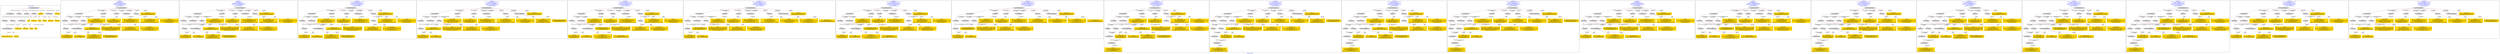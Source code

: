 digraph n0 {
fontcolor="blue"
remincross="true"
label="s29-gilcrease.csv"
subgraph cluster_0 {
label="1-correct model"
n2[style="filled",color="white",fillcolor="lightgray",label="E12_Production1"];
n3[style="filled",color="white",fillcolor="lightgray",label="E21_Person1"];
n4[style="filled",color="white",fillcolor="lightgray",label="E55_Type3"];
n5[style="filled",color="white",fillcolor="lightgray",label="E52_Time-Span1"];
n6[style="filled",color="white",fillcolor="lightgray",label="E82_Actor_Appellation1"];
n7[shape="plaintext",style="filled",fillcolor="gold",label="Attribution_URI"];
n8[style="filled",color="white",fillcolor="lightgray",label="E22_Man-Made_Object1"];
n9[style="filled",color="white",fillcolor="lightgray",label="E35_Title1"];
n10[style="filled",color="white",fillcolor="lightgray",label="E55_Type1"];
n11[style="filled",color="white",fillcolor="lightgray",label="E55_Type2"];
n12[shape="plaintext",style="filled",fillcolor="gold",label="Description"];
n13[style="filled",color="white",fillcolor="lightgray",label="E54_Dimension1"];
n14[shape="plaintext",style="filled",fillcolor="gold",label="Object_URI"];
n15[shape="plaintext",style="filled",fillcolor="gold",label="Title"];
n16[shape="plaintext",style="filled",fillcolor="gold",label="Dated"];
n17[shape="plaintext",style="filled",fillcolor="gold",label="Dimensions"];
n18[shape="plaintext",style="filled",fillcolor="gold",label="Culture_URI"];
n19[shape="plaintext",style="filled",fillcolor="gold",label="Culture"];
n20[shape="plaintext",style="filled",fillcolor="gold",label="Type_URI"];
n21[shape="plaintext",style="filled",fillcolor="gold",label="Object Name"];
n22[shape="plaintext",style="filled",fillcolor="gold",label="Medium_URI"];
n23[shape="plaintext",style="filled",fillcolor="gold",label="Medium"];
n24[shape="plaintext",style="filled",fillcolor="gold",label="Attribution_Appellation_URI"];
n25[shape="plaintext",style="filled",fillcolor="gold",label="Attribution"];
}
subgraph cluster_1 {
label="candidate 0\nlink coherence:1.0\nnode coherence:1.0\nconfidence:0.6328532775965671\nmapping score:0.59190347348457\ncost:23.99993\n-precision:0.58-recall:0.61"
n27[style="filled",color="white",fillcolor="lightgray",label="E12_Production1"];
n28[style="filled",color="white",fillcolor="lightgray",label="E21_Person1"];
n29[style="filled",color="white",fillcolor="lightgray",label="E52_Time-Span2"];
n30[style="filled",color="white",fillcolor="lightgray",label="E55_Type1"];
n31[style="filled",color="white",fillcolor="lightgray",label="E74_Group1"];
n32[style="filled",color="white",fillcolor="lightgray",label="E82_Actor_Appellation1"];
n33[style="filled",color="white",fillcolor="lightgray",label="E22_Man-Made_Object1"];
n34[style="filled",color="white",fillcolor="lightgray",label="E30_Right1"];
n35[style="filled",color="white",fillcolor="lightgray",label="E35_Title1"];
n36[style="filled",color="white",fillcolor="lightgray",label="E54_Dimension1"];
n37[style="filled",color="white",fillcolor="lightgray",label="E55_Type2"];
n38[shape="plaintext",style="filled",fillcolor="gold",label="Attribution\n[E82_Actor_Appellation,label,0.94]\n[E35_Title,label,0.047]\n[E30_Right,P3_has_note,0.013]\n[E22_Man-Made_Object,classLink,0.0]"];
n39[shape="plaintext",style="filled",fillcolor="gold",label="Attribution_Appellation_URI\n[E82_Actor_Appellation,classLink,0.9]\n[E21_Person,classLink,0.1]"];
n40[shape="plaintext",style="filled",fillcolor="gold",label="Medium_URI\n[E55_Type,classLink,0.668]\n[E74_Group,classLink,0.314]\n[E55_Type,label,0.009]\n[E29_Design_or_Procedure,P3_has_note,0.008]"];
n41[shape="plaintext",style="filled",fillcolor="gold",label="Culture_URI\n[E55_Type,classLink,0.503]\n[E74_Group,classLink,0.497]\n[E74_Group,label,0.0]"];
n42[shape="plaintext",style="filled",fillcolor="gold",label="Type_URI\n[E55_Type,classLink,0.78]\n[E74_Group,classLink,0.22]\n[E30_Right,P3_has_note,0.0]\n[E29_Design_or_Procedure,P3_has_note,0.0]"];
n43[shape="plaintext",style="filled",fillcolor="gold",label="Description\n[E55_Type,label,0.429]\n[E29_Design_or_Procedure,P3_has_note,0.409]\n[E35_Title,label,0.107]\n[E82_Actor_Appellation,label,0.055]"];
n44[shape="plaintext",style="filled",fillcolor="gold",label="Object Name\n[E55_Type,label,0.479]\n[E29_Design_or_Procedure,P3_has_note,0.45]\n[E30_Right,P3_has_note,0.069]\n[E55_Type,classLink,0.002]"];
n45[shape="plaintext",style="filled",fillcolor="gold",label="Medium\n[E55_Type,label,0.501]\n[E29_Design_or_Procedure,P3_has_note,0.498]\n[E55_Type,classLink,0.001]\n[E35_Title,label,0.0]"];
n46[shape="plaintext",style="filled",fillcolor="gold",label="Title\n[E35_Title,label,0.82]\n[E82_Actor_Appellation,label,0.137]\n[E30_Right,P3_has_note,0.028]\n[E55_Type,label,0.016]"];
n47[shape="plaintext",style="filled",fillcolor="gold",label="Object_URI\n[E22_Man-Made_Object,classLink,1.0]\n[E54_Dimension,P3_has_note,0.0]"];
n48[shape="plaintext",style="filled",fillcolor="gold",label="Dated\n[E52_Time-Span,P82a_begin_of_the_begin,0.306]\n[E52_Time-Span,P82b_end_of_the_end,0.298]\n[E52_Time-Span,P82_at_some_time_within,0.25]\n[E52_Time-Span,label,0.146]"];
n49[shape="plaintext",style="filled",fillcolor="gold",label="Culture\n[E74_Group,label,0.615]\n[E74_Group,classLink,0.385]"];
n50[shape="plaintext",style="filled",fillcolor="gold",label="Dimensions\n[E54_Dimension,P3_has_note,0.79]\n[E82_Actor_Appellation,label,0.209]\n[E35_Title,label,0.001]\n[E29_Design_or_Procedure,P3_has_note,0.0]"];
n51[shape="plaintext",style="filled",fillcolor="gold",label="Attribution_URI\n[E21_Person,classLink,0.545]\n[E82_Actor_Appellation,classLink,0.455]"];
}
subgraph cluster_2 {
label="candidate 1\nlink coherence:1.0\nnode coherence:1.0\nconfidence:0.6323493560687711\nmapping score:0.5917354996419713\ncost:23.99993\n-precision:0.58-recall:0.61"
n53[style="filled",color="white",fillcolor="lightgray",label="E12_Production1"];
n54[style="filled",color="white",fillcolor="lightgray",label="E21_Person1"];
n55[style="filled",color="white",fillcolor="lightgray",label="E52_Time-Span2"];
n56[style="filled",color="white",fillcolor="lightgray",label="E55_Type1"];
n57[style="filled",color="white",fillcolor="lightgray",label="E74_Group1"];
n58[style="filled",color="white",fillcolor="lightgray",label="E82_Actor_Appellation1"];
n59[style="filled",color="white",fillcolor="lightgray",label="E22_Man-Made_Object1"];
n60[style="filled",color="white",fillcolor="lightgray",label="E30_Right1"];
n61[style="filled",color="white",fillcolor="lightgray",label="E35_Title1"];
n62[style="filled",color="white",fillcolor="lightgray",label="E54_Dimension1"];
n63[style="filled",color="white",fillcolor="lightgray",label="E55_Type2"];
n64[shape="plaintext",style="filled",fillcolor="gold",label="Attribution\n[E82_Actor_Appellation,label,0.94]\n[E35_Title,label,0.047]\n[E30_Right,P3_has_note,0.013]\n[E22_Man-Made_Object,classLink,0.0]"];
n65[shape="plaintext",style="filled",fillcolor="gold",label="Attribution_Appellation_URI\n[E82_Actor_Appellation,classLink,0.9]\n[E21_Person,classLink,0.1]"];
n66[shape="plaintext",style="filled",fillcolor="gold",label="Medium_URI\n[E55_Type,classLink,0.668]\n[E74_Group,classLink,0.314]\n[E55_Type,label,0.009]\n[E29_Design_or_Procedure,P3_has_note,0.008]"];
n67[shape="plaintext",style="filled",fillcolor="gold",label="Culture_URI\n[E55_Type,classLink,0.503]\n[E74_Group,classLink,0.497]\n[E74_Group,label,0.0]"];
n68[shape="plaintext",style="filled",fillcolor="gold",label="Type_URI\n[E55_Type,classLink,0.78]\n[E74_Group,classLink,0.22]\n[E30_Right,P3_has_note,0.0]\n[E29_Design_or_Procedure,P3_has_note,0.0]"];
n69[shape="plaintext",style="filled",fillcolor="gold",label="Description\n[E55_Type,label,0.429]\n[E29_Design_or_Procedure,P3_has_note,0.409]\n[E35_Title,label,0.107]\n[E82_Actor_Appellation,label,0.055]"];
n70[shape="plaintext",style="filled",fillcolor="gold",label="Object Name\n[E55_Type,label,0.479]\n[E29_Design_or_Procedure,P3_has_note,0.45]\n[E30_Right,P3_has_note,0.069]\n[E55_Type,classLink,0.002]"];
n71[shape="plaintext",style="filled",fillcolor="gold",label="Medium\n[E55_Type,label,0.501]\n[E29_Design_or_Procedure,P3_has_note,0.498]\n[E55_Type,classLink,0.001]\n[E35_Title,label,0.0]"];
n72[shape="plaintext",style="filled",fillcolor="gold",label="Title\n[E35_Title,label,0.82]\n[E82_Actor_Appellation,label,0.137]\n[E30_Right,P3_has_note,0.028]\n[E55_Type,label,0.016]"];
n73[shape="plaintext",style="filled",fillcolor="gold",label="Object_URI\n[E22_Man-Made_Object,classLink,1.0]\n[E54_Dimension,P3_has_note,0.0]"];
n74[shape="plaintext",style="filled",fillcolor="gold",label="Culture\n[E74_Group,label,0.615]\n[E74_Group,classLink,0.385]"];
n75[shape="plaintext",style="filled",fillcolor="gold",label="Dimensions\n[E54_Dimension,P3_has_note,0.79]\n[E82_Actor_Appellation,label,0.209]\n[E35_Title,label,0.001]\n[E29_Design_or_Procedure,P3_has_note,0.0]"];
n76[shape="plaintext",style="filled",fillcolor="gold",label="Attribution_URI\n[E21_Person,classLink,0.545]\n[E82_Actor_Appellation,classLink,0.455]"];
n77[shape="plaintext",style="filled",fillcolor="gold",label="Dated\n[E52_Time-Span,P82a_begin_of_the_begin,0.306]\n[E52_Time-Span,P82b_end_of_the_end,0.298]\n[E52_Time-Span,P82_at_some_time_within,0.25]\n[E52_Time-Span,label,0.146]"];
}
subgraph cluster_3 {
label="candidate 10\nlink coherence:0.9583333333333334\nnode coherence:1.0\nconfidence:0.6323493560687711\nmapping score:0.5917354996419713\ncost:122.99994\n-precision:0.58-recall:0.61"
n79[style="filled",color="white",fillcolor="lightgray",label="E12_Production1"];
n80[style="filled",color="white",fillcolor="lightgray",label="E21_Person1"];
n81[style="filled",color="white",fillcolor="lightgray",label="E52_Time-Span2"];
n82[style="filled",color="white",fillcolor="lightgray",label="E74_Group1"];
n83[style="filled",color="white",fillcolor="lightgray",label="E82_Actor_Appellation1"];
n84[style="filled",color="white",fillcolor="lightgray",label="E22_Man-Made_Object1"];
n85[style="filled",color="white",fillcolor="lightgray",label="E30_Right1"];
n86[style="filled",color="white",fillcolor="lightgray",label="E35_Title1"];
n87[style="filled",color="white",fillcolor="lightgray",label="E54_Dimension1"];
n88[style="filled",color="white",fillcolor="lightgray",label="E55_Type2"];
n89[style="filled",color="white",fillcolor="lightgray",label="E55_Type1"];
n90[shape="plaintext",style="filled",fillcolor="gold",label="Attribution\n[E82_Actor_Appellation,label,0.94]\n[E35_Title,label,0.047]\n[E30_Right,P3_has_note,0.013]\n[E22_Man-Made_Object,classLink,0.0]"];
n91[shape="plaintext",style="filled",fillcolor="gold",label="Attribution_Appellation_URI\n[E82_Actor_Appellation,classLink,0.9]\n[E21_Person,classLink,0.1]"];
n92[shape="plaintext",style="filled",fillcolor="gold",label="Medium_URI\n[E55_Type,classLink,0.668]\n[E74_Group,classLink,0.314]\n[E55_Type,label,0.009]\n[E29_Design_or_Procedure,P3_has_note,0.008]"];
n93[shape="plaintext",style="filled",fillcolor="gold",label="Culture_URI\n[E55_Type,classLink,0.503]\n[E74_Group,classLink,0.497]\n[E74_Group,label,0.0]"];
n94[shape="plaintext",style="filled",fillcolor="gold",label="Type_URI\n[E55_Type,classLink,0.78]\n[E74_Group,classLink,0.22]\n[E30_Right,P3_has_note,0.0]\n[E29_Design_or_Procedure,P3_has_note,0.0]"];
n95[shape="plaintext",style="filled",fillcolor="gold",label="Description\n[E55_Type,label,0.429]\n[E29_Design_or_Procedure,P3_has_note,0.409]\n[E35_Title,label,0.107]\n[E82_Actor_Appellation,label,0.055]"];
n96[shape="plaintext",style="filled",fillcolor="gold",label="Object Name\n[E55_Type,label,0.479]\n[E29_Design_or_Procedure,P3_has_note,0.45]\n[E30_Right,P3_has_note,0.069]\n[E55_Type,classLink,0.002]"];
n97[shape="plaintext",style="filled",fillcolor="gold",label="Medium\n[E55_Type,label,0.501]\n[E29_Design_or_Procedure,P3_has_note,0.498]\n[E55_Type,classLink,0.001]\n[E35_Title,label,0.0]"];
n98[shape="plaintext",style="filled",fillcolor="gold",label="Title\n[E35_Title,label,0.82]\n[E82_Actor_Appellation,label,0.137]\n[E30_Right,P3_has_note,0.028]\n[E55_Type,label,0.016]"];
n99[shape="plaintext",style="filled",fillcolor="gold",label="Object_URI\n[E22_Man-Made_Object,classLink,1.0]\n[E54_Dimension,P3_has_note,0.0]"];
n100[shape="plaintext",style="filled",fillcolor="gold",label="Culture\n[E74_Group,label,0.615]\n[E74_Group,classLink,0.385]"];
n101[shape="plaintext",style="filled",fillcolor="gold",label="Dimensions\n[E54_Dimension,P3_has_note,0.79]\n[E82_Actor_Appellation,label,0.209]\n[E35_Title,label,0.001]\n[E29_Design_or_Procedure,P3_has_note,0.0]"];
n102[shape="plaintext",style="filled",fillcolor="gold",label="Attribution_URI\n[E21_Person,classLink,0.545]\n[E82_Actor_Appellation,classLink,0.455]"];
n103[shape="plaintext",style="filled",fillcolor="gold",label="Dated\n[E52_Time-Span,P82a_begin_of_the_begin,0.306]\n[E52_Time-Span,P82b_end_of_the_end,0.298]\n[E52_Time-Span,P82_at_some_time_within,0.25]\n[E52_Time-Span,label,0.146]"];
}
subgraph cluster_4 {
label="candidate 11\nlink coherence:0.9583333333333334\nnode coherence:1.0\nconfidence:0.6323493560687711\nmapping score:0.5917354996419713\ncost:123.009942\n-precision:0.54-recall:0.57"
n105[style="filled",color="white",fillcolor="lightgray",label="E12_Production1"];
n106[style="filled",color="white",fillcolor="lightgray",label="E21_Person1"];
n107[style="filled",color="white",fillcolor="lightgray",label="E52_Time-Span2"];
n108[style="filled",color="white",fillcolor="lightgray",label="E55_Type1"];
n109[style="filled",color="white",fillcolor="lightgray",label="E74_Group1"];
n110[style="filled",color="white",fillcolor="lightgray",label="E22_Man-Made_Object1"];
n111[style="filled",color="white",fillcolor="lightgray",label="E30_Right1"];
n112[style="filled",color="white",fillcolor="lightgray",label="E35_Title1"];
n113[style="filled",color="white",fillcolor="lightgray",label="E54_Dimension1"];
n114[style="filled",color="white",fillcolor="lightgray",label="E55_Type2"];
n115[style="filled",color="white",fillcolor="lightgray",label="E82_Actor_Appellation1"];
n116[shape="plaintext",style="filled",fillcolor="gold",label="Attribution\n[E82_Actor_Appellation,label,0.94]\n[E35_Title,label,0.047]\n[E30_Right,P3_has_note,0.013]\n[E22_Man-Made_Object,classLink,0.0]"];
n117[shape="plaintext",style="filled",fillcolor="gold",label="Attribution_Appellation_URI\n[E82_Actor_Appellation,classLink,0.9]\n[E21_Person,classLink,0.1]"];
n118[shape="plaintext",style="filled",fillcolor="gold",label="Medium_URI\n[E55_Type,classLink,0.668]\n[E74_Group,classLink,0.314]\n[E55_Type,label,0.009]\n[E29_Design_or_Procedure,P3_has_note,0.008]"];
n119[shape="plaintext",style="filled",fillcolor="gold",label="Culture_URI\n[E55_Type,classLink,0.503]\n[E74_Group,classLink,0.497]\n[E74_Group,label,0.0]"];
n120[shape="plaintext",style="filled",fillcolor="gold",label="Type_URI\n[E55_Type,classLink,0.78]\n[E74_Group,classLink,0.22]\n[E30_Right,P3_has_note,0.0]\n[E29_Design_or_Procedure,P3_has_note,0.0]"];
n121[shape="plaintext",style="filled",fillcolor="gold",label="Description\n[E55_Type,label,0.429]\n[E29_Design_or_Procedure,P3_has_note,0.409]\n[E35_Title,label,0.107]\n[E82_Actor_Appellation,label,0.055]"];
n122[shape="plaintext",style="filled",fillcolor="gold",label="Object Name\n[E55_Type,label,0.479]\n[E29_Design_or_Procedure,P3_has_note,0.45]\n[E30_Right,P3_has_note,0.069]\n[E55_Type,classLink,0.002]"];
n123[shape="plaintext",style="filled",fillcolor="gold",label="Medium\n[E55_Type,label,0.501]\n[E29_Design_or_Procedure,P3_has_note,0.498]\n[E55_Type,classLink,0.001]\n[E35_Title,label,0.0]"];
n124[shape="plaintext",style="filled",fillcolor="gold",label="Title\n[E35_Title,label,0.82]\n[E82_Actor_Appellation,label,0.137]\n[E30_Right,P3_has_note,0.028]\n[E55_Type,label,0.016]"];
n125[shape="plaintext",style="filled",fillcolor="gold",label="Object_URI\n[E22_Man-Made_Object,classLink,1.0]\n[E54_Dimension,P3_has_note,0.0]"];
n126[shape="plaintext",style="filled",fillcolor="gold",label="Culture\n[E74_Group,label,0.615]\n[E74_Group,classLink,0.385]"];
n127[shape="plaintext",style="filled",fillcolor="gold",label="Dimensions\n[E54_Dimension,P3_has_note,0.79]\n[E82_Actor_Appellation,label,0.209]\n[E35_Title,label,0.001]\n[E29_Design_or_Procedure,P3_has_note,0.0]"];
n128[shape="plaintext",style="filled",fillcolor="gold",label="Attribution_URI\n[E21_Person,classLink,0.545]\n[E82_Actor_Appellation,classLink,0.455]"];
n129[shape="plaintext",style="filled",fillcolor="gold",label="Dated\n[E52_Time-Span,P82a_begin_of_the_begin,0.306]\n[E52_Time-Span,P82b_end_of_the_end,0.298]\n[E52_Time-Span,P82_at_some_time_within,0.25]\n[E52_Time-Span,label,0.146]"];
}
subgraph cluster_5 {
label="candidate 12\nlink coherence:0.9583333333333334\nnode coherence:1.0\nconfidence:0.5055901130783897\nmapping score:0.5494824186451776\ncost:122.99994\n-precision:0.46-recall:0.48"
n131[style="filled",color="white",fillcolor="lightgray",label="E12_Production1"];
n132[style="filled",color="white",fillcolor="lightgray",label="E21_Person1"];
n133[style="filled",color="white",fillcolor="lightgray",label="E52_Time-Span2"];
n134[style="filled",color="white",fillcolor="lightgray",label="E74_Group1"];
n135[style="filled",color="white",fillcolor="lightgray",label="E82_Actor_Appellation1"];
n136[style="filled",color="white",fillcolor="lightgray",label="E22_Man-Made_Object1"];
n137[style="filled",color="white",fillcolor="lightgray",label="E30_Right1"];
n138[style="filled",color="white",fillcolor="lightgray",label="E35_Title1"];
n139[style="filled",color="white",fillcolor="lightgray",label="E54_Dimension1"];
n140[style="filled",color="white",fillcolor="lightgray",label="E55_Type2"];
n141[style="filled",color="white",fillcolor="lightgray",label="E55_Type1"];
n142[shape="plaintext",style="filled",fillcolor="gold",label="Description\n[E55_Type,label,0.429]\n[E29_Design_or_Procedure,P3_has_note,0.409]\n[E35_Title,label,0.107]\n[E82_Actor_Appellation,label,0.055]"];
n143[shape="plaintext",style="filled",fillcolor="gold",label="Attribution_URI\n[E21_Person,classLink,0.545]\n[E82_Actor_Appellation,classLink,0.455]"];
n144[shape="plaintext",style="filled",fillcolor="gold",label="Medium_URI\n[E55_Type,classLink,0.668]\n[E74_Group,classLink,0.314]\n[E55_Type,label,0.009]\n[E29_Design_or_Procedure,P3_has_note,0.008]"];
n145[shape="plaintext",style="filled",fillcolor="gold",label="Culture_URI\n[E55_Type,classLink,0.503]\n[E74_Group,classLink,0.497]\n[E74_Group,label,0.0]"];
n146[shape="plaintext",style="filled",fillcolor="gold",label="Type_URI\n[E55_Type,classLink,0.78]\n[E74_Group,classLink,0.22]\n[E30_Right,P3_has_note,0.0]\n[E29_Design_or_Procedure,P3_has_note,0.0]"];
n147[shape="plaintext",style="filled",fillcolor="gold",label="Object Name\n[E55_Type,label,0.479]\n[E29_Design_or_Procedure,P3_has_note,0.45]\n[E30_Right,P3_has_note,0.069]\n[E55_Type,classLink,0.002]"];
n148[shape="plaintext",style="filled",fillcolor="gold",label="Attribution\n[E82_Actor_Appellation,label,0.94]\n[E35_Title,label,0.047]\n[E30_Right,P3_has_note,0.013]\n[E22_Man-Made_Object,classLink,0.0]"];
n149[shape="plaintext",style="filled",fillcolor="gold",label="Medium\n[E55_Type,label,0.501]\n[E29_Design_or_Procedure,P3_has_note,0.498]\n[E55_Type,classLink,0.001]\n[E35_Title,label,0.0]"];
n150[shape="plaintext",style="filled",fillcolor="gold",label="Title\n[E35_Title,label,0.82]\n[E82_Actor_Appellation,label,0.137]\n[E30_Right,P3_has_note,0.028]\n[E55_Type,label,0.016]"];
n151[shape="plaintext",style="filled",fillcolor="gold",label="Object_URI\n[E22_Man-Made_Object,classLink,1.0]\n[E54_Dimension,P3_has_note,0.0]"];
n152[shape="plaintext",style="filled",fillcolor="gold",label="Dated\n[E52_Time-Span,P82a_begin_of_the_begin,0.306]\n[E52_Time-Span,P82b_end_of_the_end,0.298]\n[E52_Time-Span,P82_at_some_time_within,0.25]\n[E52_Time-Span,label,0.146]"];
n153[shape="plaintext",style="filled",fillcolor="gold",label="Culture\n[E74_Group,label,0.615]\n[E74_Group,classLink,0.385]"];
n154[shape="plaintext",style="filled",fillcolor="gold",label="Dimensions\n[E54_Dimension,P3_has_note,0.79]\n[E82_Actor_Appellation,label,0.209]\n[E35_Title,label,0.001]\n[E29_Design_or_Procedure,P3_has_note,0.0]"];
n155[shape="plaintext",style="filled",fillcolor="gold",label="Attribution_Appellation_URI\n[E82_Actor_Appellation,classLink,0.9]\n[E21_Person,classLink,0.1]"];
}
subgraph cluster_6 {
label="candidate 13\nlink coherence:0.9583333333333334\nnode coherence:1.0\nconfidence:0.5055901130783897\nmapping score:0.5494824186451776\ncost:123.009942\n-precision:0.42-recall:0.43"
n157[style="filled",color="white",fillcolor="lightgray",label="E12_Production1"];
n158[style="filled",color="white",fillcolor="lightgray",label="E21_Person1"];
n159[style="filled",color="white",fillcolor="lightgray",label="E52_Time-Span2"];
n160[style="filled",color="white",fillcolor="lightgray",label="E55_Type1"];
n161[style="filled",color="white",fillcolor="lightgray",label="E74_Group1"];
n162[style="filled",color="white",fillcolor="lightgray",label="E22_Man-Made_Object1"];
n163[style="filled",color="white",fillcolor="lightgray",label="E30_Right1"];
n164[style="filled",color="white",fillcolor="lightgray",label="E35_Title1"];
n165[style="filled",color="white",fillcolor="lightgray",label="E54_Dimension1"];
n166[style="filled",color="white",fillcolor="lightgray",label="E55_Type2"];
n167[style="filled",color="white",fillcolor="lightgray",label="E82_Actor_Appellation1"];
n168[shape="plaintext",style="filled",fillcolor="gold",label="Description\n[E55_Type,label,0.429]\n[E29_Design_or_Procedure,P3_has_note,0.409]\n[E35_Title,label,0.107]\n[E82_Actor_Appellation,label,0.055]"];
n169[shape="plaintext",style="filled",fillcolor="gold",label="Attribution_URI\n[E21_Person,classLink,0.545]\n[E82_Actor_Appellation,classLink,0.455]"];
n170[shape="plaintext",style="filled",fillcolor="gold",label="Medium_URI\n[E55_Type,classLink,0.668]\n[E74_Group,classLink,0.314]\n[E55_Type,label,0.009]\n[E29_Design_or_Procedure,P3_has_note,0.008]"];
n171[shape="plaintext",style="filled",fillcolor="gold",label="Culture_URI\n[E55_Type,classLink,0.503]\n[E74_Group,classLink,0.497]\n[E74_Group,label,0.0]"];
n172[shape="plaintext",style="filled",fillcolor="gold",label="Type_URI\n[E55_Type,classLink,0.78]\n[E74_Group,classLink,0.22]\n[E30_Right,P3_has_note,0.0]\n[E29_Design_or_Procedure,P3_has_note,0.0]"];
n173[shape="plaintext",style="filled",fillcolor="gold",label="Object Name\n[E55_Type,label,0.479]\n[E29_Design_or_Procedure,P3_has_note,0.45]\n[E30_Right,P3_has_note,0.069]\n[E55_Type,classLink,0.002]"];
n174[shape="plaintext",style="filled",fillcolor="gold",label="Attribution\n[E82_Actor_Appellation,label,0.94]\n[E35_Title,label,0.047]\n[E30_Right,P3_has_note,0.013]\n[E22_Man-Made_Object,classLink,0.0]"];
n175[shape="plaintext",style="filled",fillcolor="gold",label="Medium\n[E55_Type,label,0.501]\n[E29_Design_or_Procedure,P3_has_note,0.498]\n[E55_Type,classLink,0.001]\n[E35_Title,label,0.0]"];
n176[shape="plaintext",style="filled",fillcolor="gold",label="Title\n[E35_Title,label,0.82]\n[E82_Actor_Appellation,label,0.137]\n[E30_Right,P3_has_note,0.028]\n[E55_Type,label,0.016]"];
n177[shape="plaintext",style="filled",fillcolor="gold",label="Object_URI\n[E22_Man-Made_Object,classLink,1.0]\n[E54_Dimension,P3_has_note,0.0]"];
n178[shape="plaintext",style="filled",fillcolor="gold",label="Dated\n[E52_Time-Span,P82a_begin_of_the_begin,0.306]\n[E52_Time-Span,P82b_end_of_the_end,0.298]\n[E52_Time-Span,P82_at_some_time_within,0.25]\n[E52_Time-Span,label,0.146]"];
n179[shape="plaintext",style="filled",fillcolor="gold",label="Culture\n[E74_Group,label,0.615]\n[E74_Group,classLink,0.385]"];
n180[shape="plaintext",style="filled",fillcolor="gold",label="Dimensions\n[E54_Dimension,P3_has_note,0.79]\n[E82_Actor_Appellation,label,0.209]\n[E35_Title,label,0.001]\n[E29_Design_or_Procedure,P3_has_note,0.0]"];
n181[shape="plaintext",style="filled",fillcolor="gold",label="Attribution_Appellation_URI\n[E82_Actor_Appellation,classLink,0.9]\n[E21_Person,classLink,0.1]"];
}
subgraph cluster_7 {
label="candidate 14\nlink coherence:0.9583333333333334\nnode coherence:1.0\nconfidence:0.5050861915505935\nmapping score:0.5493144448025787\ncost:122.99994\n-precision:0.46-recall:0.48"
n183[style="filled",color="white",fillcolor="lightgray",label="E12_Production1"];
n184[style="filled",color="white",fillcolor="lightgray",label="E21_Person1"];
n185[style="filled",color="white",fillcolor="lightgray",label="E52_Time-Span2"];
n186[style="filled",color="white",fillcolor="lightgray",label="E74_Group1"];
n187[style="filled",color="white",fillcolor="lightgray",label="E82_Actor_Appellation1"];
n188[style="filled",color="white",fillcolor="lightgray",label="E22_Man-Made_Object1"];
n189[style="filled",color="white",fillcolor="lightgray",label="E30_Right1"];
n190[style="filled",color="white",fillcolor="lightgray",label="E35_Title1"];
n191[style="filled",color="white",fillcolor="lightgray",label="E54_Dimension1"];
n192[style="filled",color="white",fillcolor="lightgray",label="E55_Type2"];
n193[style="filled",color="white",fillcolor="lightgray",label="E55_Type1"];
n194[shape="plaintext",style="filled",fillcolor="gold",label="Description\n[E55_Type,label,0.429]\n[E29_Design_or_Procedure,P3_has_note,0.409]\n[E35_Title,label,0.107]\n[E82_Actor_Appellation,label,0.055]"];
n195[shape="plaintext",style="filled",fillcolor="gold",label="Attribution_URI\n[E21_Person,classLink,0.545]\n[E82_Actor_Appellation,classLink,0.455]"];
n196[shape="plaintext",style="filled",fillcolor="gold",label="Medium_URI\n[E55_Type,classLink,0.668]\n[E74_Group,classLink,0.314]\n[E55_Type,label,0.009]\n[E29_Design_or_Procedure,P3_has_note,0.008]"];
n197[shape="plaintext",style="filled",fillcolor="gold",label="Culture_URI\n[E55_Type,classLink,0.503]\n[E74_Group,classLink,0.497]\n[E74_Group,label,0.0]"];
n198[shape="plaintext",style="filled",fillcolor="gold",label="Type_URI\n[E55_Type,classLink,0.78]\n[E74_Group,classLink,0.22]\n[E30_Right,P3_has_note,0.0]\n[E29_Design_or_Procedure,P3_has_note,0.0]"];
n199[shape="plaintext",style="filled",fillcolor="gold",label="Object Name\n[E55_Type,label,0.479]\n[E29_Design_or_Procedure,P3_has_note,0.45]\n[E30_Right,P3_has_note,0.069]\n[E55_Type,classLink,0.002]"];
n200[shape="plaintext",style="filled",fillcolor="gold",label="Attribution\n[E82_Actor_Appellation,label,0.94]\n[E35_Title,label,0.047]\n[E30_Right,P3_has_note,0.013]\n[E22_Man-Made_Object,classLink,0.0]"];
n201[shape="plaintext",style="filled",fillcolor="gold",label="Medium\n[E55_Type,label,0.501]\n[E29_Design_or_Procedure,P3_has_note,0.498]\n[E55_Type,classLink,0.001]\n[E35_Title,label,0.0]"];
n202[shape="plaintext",style="filled",fillcolor="gold",label="Title\n[E35_Title,label,0.82]\n[E82_Actor_Appellation,label,0.137]\n[E30_Right,P3_has_note,0.028]\n[E55_Type,label,0.016]"];
n203[shape="plaintext",style="filled",fillcolor="gold",label="Object_URI\n[E22_Man-Made_Object,classLink,1.0]\n[E54_Dimension,P3_has_note,0.0]"];
n204[shape="plaintext",style="filled",fillcolor="gold",label="Culture\n[E74_Group,label,0.615]\n[E74_Group,classLink,0.385]"];
n205[shape="plaintext",style="filled",fillcolor="gold",label="Dimensions\n[E54_Dimension,P3_has_note,0.79]\n[E82_Actor_Appellation,label,0.209]\n[E35_Title,label,0.001]\n[E29_Design_or_Procedure,P3_has_note,0.0]"];
n206[shape="plaintext",style="filled",fillcolor="gold",label="Dated\n[E52_Time-Span,P82a_begin_of_the_begin,0.306]\n[E52_Time-Span,P82b_end_of_the_end,0.298]\n[E52_Time-Span,P82_at_some_time_within,0.25]\n[E52_Time-Span,label,0.146]"];
n207[shape="plaintext",style="filled",fillcolor="gold",label="Attribution_Appellation_URI\n[E82_Actor_Appellation,classLink,0.9]\n[E21_Person,classLink,0.1]"];
}
subgraph cluster_8 {
label="candidate 15\nlink coherence:0.9583333333333334\nnode coherence:1.0\nconfidence:0.5050861915505935\nmapping score:0.5493144448025787\ncost:123.009942\n-precision:0.42-recall:0.43"
n209[style="filled",color="white",fillcolor="lightgray",label="E12_Production1"];
n210[style="filled",color="white",fillcolor="lightgray",label="E21_Person1"];
n211[style="filled",color="white",fillcolor="lightgray",label="E52_Time-Span2"];
n212[style="filled",color="white",fillcolor="lightgray",label="E55_Type1"];
n213[style="filled",color="white",fillcolor="lightgray",label="E74_Group1"];
n214[style="filled",color="white",fillcolor="lightgray",label="E22_Man-Made_Object1"];
n215[style="filled",color="white",fillcolor="lightgray",label="E30_Right1"];
n216[style="filled",color="white",fillcolor="lightgray",label="E35_Title1"];
n217[style="filled",color="white",fillcolor="lightgray",label="E54_Dimension1"];
n218[style="filled",color="white",fillcolor="lightgray",label="E55_Type2"];
n219[style="filled",color="white",fillcolor="lightgray",label="E82_Actor_Appellation1"];
n220[shape="plaintext",style="filled",fillcolor="gold",label="Description\n[E55_Type,label,0.429]\n[E29_Design_or_Procedure,P3_has_note,0.409]\n[E35_Title,label,0.107]\n[E82_Actor_Appellation,label,0.055]"];
n221[shape="plaintext",style="filled",fillcolor="gold",label="Attribution_URI\n[E21_Person,classLink,0.545]\n[E82_Actor_Appellation,classLink,0.455]"];
n222[shape="plaintext",style="filled",fillcolor="gold",label="Medium_URI\n[E55_Type,classLink,0.668]\n[E74_Group,classLink,0.314]\n[E55_Type,label,0.009]\n[E29_Design_or_Procedure,P3_has_note,0.008]"];
n223[shape="plaintext",style="filled",fillcolor="gold",label="Culture_URI\n[E55_Type,classLink,0.503]\n[E74_Group,classLink,0.497]\n[E74_Group,label,0.0]"];
n224[shape="plaintext",style="filled",fillcolor="gold",label="Type_URI\n[E55_Type,classLink,0.78]\n[E74_Group,classLink,0.22]\n[E30_Right,P3_has_note,0.0]\n[E29_Design_or_Procedure,P3_has_note,0.0]"];
n225[shape="plaintext",style="filled",fillcolor="gold",label="Object Name\n[E55_Type,label,0.479]\n[E29_Design_or_Procedure,P3_has_note,0.45]\n[E30_Right,P3_has_note,0.069]\n[E55_Type,classLink,0.002]"];
n226[shape="plaintext",style="filled",fillcolor="gold",label="Attribution\n[E82_Actor_Appellation,label,0.94]\n[E35_Title,label,0.047]\n[E30_Right,P3_has_note,0.013]\n[E22_Man-Made_Object,classLink,0.0]"];
n227[shape="plaintext",style="filled",fillcolor="gold",label="Medium\n[E55_Type,label,0.501]\n[E29_Design_or_Procedure,P3_has_note,0.498]\n[E55_Type,classLink,0.001]\n[E35_Title,label,0.0]"];
n228[shape="plaintext",style="filled",fillcolor="gold",label="Title\n[E35_Title,label,0.82]\n[E82_Actor_Appellation,label,0.137]\n[E30_Right,P3_has_note,0.028]\n[E55_Type,label,0.016]"];
n229[shape="plaintext",style="filled",fillcolor="gold",label="Object_URI\n[E22_Man-Made_Object,classLink,1.0]\n[E54_Dimension,P3_has_note,0.0]"];
n230[shape="plaintext",style="filled",fillcolor="gold",label="Culture\n[E74_Group,label,0.615]\n[E74_Group,classLink,0.385]"];
n231[shape="plaintext",style="filled",fillcolor="gold",label="Dimensions\n[E54_Dimension,P3_has_note,0.79]\n[E82_Actor_Appellation,label,0.209]\n[E35_Title,label,0.001]\n[E29_Design_or_Procedure,P3_has_note,0.0]"];
n232[shape="plaintext",style="filled",fillcolor="gold",label="Dated\n[E52_Time-Span,P82a_begin_of_the_begin,0.306]\n[E52_Time-Span,P82b_end_of_the_end,0.298]\n[E52_Time-Span,P82_at_some_time_within,0.25]\n[E52_Time-Span,label,0.146]"];
n233[shape="plaintext",style="filled",fillcolor="gold",label="Attribution_Appellation_URI\n[E82_Actor_Appellation,classLink,0.9]\n[E21_Person,classLink,0.1]"];
}
subgraph cluster_9 {
label="candidate 16\nlink coherence:0.9230769230769231\nnode coherence:1.0\nconfidence:0.6328532775965671\nmapping score:0.59190347348457\ncost:223.99993\n-precision:0.5-recall:0.57"
n235[style="filled",color="white",fillcolor="lightgray",label="E12_Production1"];
n236[style="filled",color="white",fillcolor="lightgray",label="E21_Person1"];
n237[style="filled",color="white",fillcolor="lightgray",label="E52_Time-Span2"];
n238[style="filled",color="white",fillcolor="lightgray",label="E67_Birth1"];
n239[style="filled",color="white",fillcolor="lightgray",label="E74_Group1"];
n240[style="filled",color="white",fillcolor="lightgray",label="E82_Actor_Appellation1"];
n241[style="filled",color="white",fillcolor="lightgray",label="E22_Man-Made_Object1"];
n242[style="filled",color="white",fillcolor="lightgray",label="E30_Right1"];
n243[style="filled",color="white",fillcolor="lightgray",label="E35_Title1"];
n244[style="filled",color="white",fillcolor="lightgray",label="E55_Type2"];
n245[style="filled",color="white",fillcolor="lightgray",label="E52_Time-Span1"];
n246[style="filled",color="white",fillcolor="lightgray",label="E54_Dimension1"];
n247[style="filled",color="white",fillcolor="lightgray",label="E55_Type1"];
n248[shape="plaintext",style="filled",fillcolor="gold",label="Attribution\n[E82_Actor_Appellation,label,0.94]\n[E35_Title,label,0.047]\n[E30_Right,P3_has_note,0.013]\n[E22_Man-Made_Object,classLink,0.0]"];
n249[shape="plaintext",style="filled",fillcolor="gold",label="Attribution_Appellation_URI\n[E82_Actor_Appellation,classLink,0.9]\n[E21_Person,classLink,0.1]"];
n250[shape="plaintext",style="filled",fillcolor="gold",label="Medium_URI\n[E55_Type,classLink,0.668]\n[E74_Group,classLink,0.314]\n[E55_Type,label,0.009]\n[E29_Design_or_Procedure,P3_has_note,0.008]"];
n251[shape="plaintext",style="filled",fillcolor="gold",label="Culture_URI\n[E55_Type,classLink,0.503]\n[E74_Group,classLink,0.497]\n[E74_Group,label,0.0]"];
n252[shape="plaintext",style="filled",fillcolor="gold",label="Type_URI\n[E55_Type,classLink,0.78]\n[E74_Group,classLink,0.22]\n[E30_Right,P3_has_note,0.0]\n[E29_Design_or_Procedure,P3_has_note,0.0]"];
n253[shape="plaintext",style="filled",fillcolor="gold",label="Description\n[E55_Type,label,0.429]\n[E29_Design_or_Procedure,P3_has_note,0.409]\n[E35_Title,label,0.107]\n[E82_Actor_Appellation,label,0.055]"];
n254[shape="plaintext",style="filled",fillcolor="gold",label="Object Name\n[E55_Type,label,0.479]\n[E29_Design_or_Procedure,P3_has_note,0.45]\n[E30_Right,P3_has_note,0.069]\n[E55_Type,classLink,0.002]"];
n255[shape="plaintext",style="filled",fillcolor="gold",label="Medium\n[E55_Type,label,0.501]\n[E29_Design_or_Procedure,P3_has_note,0.498]\n[E55_Type,classLink,0.001]\n[E35_Title,label,0.0]"];
n256[shape="plaintext",style="filled",fillcolor="gold",label="Title\n[E35_Title,label,0.82]\n[E82_Actor_Appellation,label,0.137]\n[E30_Right,P3_has_note,0.028]\n[E55_Type,label,0.016]"];
n257[shape="plaintext",style="filled",fillcolor="gold",label="Object_URI\n[E22_Man-Made_Object,classLink,1.0]\n[E54_Dimension,P3_has_note,0.0]"];
n258[shape="plaintext",style="filled",fillcolor="gold",label="Dated\n[E52_Time-Span,P82a_begin_of_the_begin,0.306]\n[E52_Time-Span,P82b_end_of_the_end,0.298]\n[E52_Time-Span,P82_at_some_time_within,0.25]\n[E52_Time-Span,label,0.146]"];
n259[shape="plaintext",style="filled",fillcolor="gold",label="Culture\n[E74_Group,label,0.615]\n[E74_Group,classLink,0.385]"];
n260[shape="plaintext",style="filled",fillcolor="gold",label="Dimensions\n[E54_Dimension,P3_has_note,0.79]\n[E82_Actor_Appellation,label,0.209]\n[E35_Title,label,0.001]\n[E29_Design_or_Procedure,P3_has_note,0.0]"];
n261[shape="plaintext",style="filled",fillcolor="gold",label="Attribution_URI\n[E21_Person,classLink,0.545]\n[E82_Actor_Appellation,classLink,0.455]"];
}
subgraph cluster_10 {
label="candidate 17\nlink coherence:0.9230769230769231\nnode coherence:1.0\nconfidence:0.6328532775965671\nmapping score:0.59190347348457\ncost:224.009932\n-precision:0.46-recall:0.52"
n263[style="filled",color="white",fillcolor="lightgray",label="E12_Production1"];
n264[style="filled",color="white",fillcolor="lightgray",label="E21_Person1"];
n265[style="filled",color="white",fillcolor="lightgray",label="E52_Time-Span2"];
n266[style="filled",color="white",fillcolor="lightgray",label="E55_Type1"];
n267[style="filled",color="white",fillcolor="lightgray",label="E67_Birth1"];
n268[style="filled",color="white",fillcolor="lightgray",label="E74_Group1"];
n269[style="filled",color="white",fillcolor="lightgray",label="E22_Man-Made_Object1"];
n270[style="filled",color="white",fillcolor="lightgray",label="E30_Right1"];
n271[style="filled",color="white",fillcolor="lightgray",label="E35_Title1"];
n272[style="filled",color="white",fillcolor="lightgray",label="E55_Type2"];
n273[style="filled",color="white",fillcolor="lightgray",label="E52_Time-Span1"];
n274[style="filled",color="white",fillcolor="lightgray",label="E82_Actor_Appellation1"];
n275[style="filled",color="white",fillcolor="lightgray",label="E54_Dimension1"];
n276[shape="plaintext",style="filled",fillcolor="gold",label="Attribution\n[E82_Actor_Appellation,label,0.94]\n[E35_Title,label,0.047]\n[E30_Right,P3_has_note,0.013]\n[E22_Man-Made_Object,classLink,0.0]"];
n277[shape="plaintext",style="filled",fillcolor="gold",label="Attribution_Appellation_URI\n[E82_Actor_Appellation,classLink,0.9]\n[E21_Person,classLink,0.1]"];
n278[shape="plaintext",style="filled",fillcolor="gold",label="Medium_URI\n[E55_Type,classLink,0.668]\n[E74_Group,classLink,0.314]\n[E55_Type,label,0.009]\n[E29_Design_or_Procedure,P3_has_note,0.008]"];
n279[shape="plaintext",style="filled",fillcolor="gold",label="Culture_URI\n[E55_Type,classLink,0.503]\n[E74_Group,classLink,0.497]\n[E74_Group,label,0.0]"];
n280[shape="plaintext",style="filled",fillcolor="gold",label="Type_URI\n[E55_Type,classLink,0.78]\n[E74_Group,classLink,0.22]\n[E30_Right,P3_has_note,0.0]\n[E29_Design_or_Procedure,P3_has_note,0.0]"];
n281[shape="plaintext",style="filled",fillcolor="gold",label="Description\n[E55_Type,label,0.429]\n[E29_Design_or_Procedure,P3_has_note,0.409]\n[E35_Title,label,0.107]\n[E82_Actor_Appellation,label,0.055]"];
n282[shape="plaintext",style="filled",fillcolor="gold",label="Object Name\n[E55_Type,label,0.479]\n[E29_Design_or_Procedure,P3_has_note,0.45]\n[E30_Right,P3_has_note,0.069]\n[E55_Type,classLink,0.002]"];
n283[shape="plaintext",style="filled",fillcolor="gold",label="Medium\n[E55_Type,label,0.501]\n[E29_Design_or_Procedure,P3_has_note,0.498]\n[E55_Type,classLink,0.001]\n[E35_Title,label,0.0]"];
n284[shape="plaintext",style="filled",fillcolor="gold",label="Title\n[E35_Title,label,0.82]\n[E82_Actor_Appellation,label,0.137]\n[E30_Right,P3_has_note,0.028]\n[E55_Type,label,0.016]"];
n285[shape="plaintext",style="filled",fillcolor="gold",label="Object_URI\n[E22_Man-Made_Object,classLink,1.0]\n[E54_Dimension,P3_has_note,0.0]"];
n286[shape="plaintext",style="filled",fillcolor="gold",label="Dated\n[E52_Time-Span,P82a_begin_of_the_begin,0.306]\n[E52_Time-Span,P82b_end_of_the_end,0.298]\n[E52_Time-Span,P82_at_some_time_within,0.25]\n[E52_Time-Span,label,0.146]"];
n287[shape="plaintext",style="filled",fillcolor="gold",label="Culture\n[E74_Group,label,0.615]\n[E74_Group,classLink,0.385]"];
n288[shape="plaintext",style="filled",fillcolor="gold",label="Dimensions\n[E54_Dimension,P3_has_note,0.79]\n[E82_Actor_Appellation,label,0.209]\n[E35_Title,label,0.001]\n[E29_Design_or_Procedure,P3_has_note,0.0]"];
n289[shape="plaintext",style="filled",fillcolor="gold",label="Attribution_URI\n[E21_Person,classLink,0.545]\n[E82_Actor_Appellation,classLink,0.455]"];
}
subgraph cluster_11 {
label="candidate 18\nlink coherence:0.9230769230769231\nnode coherence:1.0\nconfidence:0.6323493560687711\nmapping score:0.5917354996419713\ncost:223.99993\n-precision:0.5-recall:0.57"
n291[style="filled",color="white",fillcolor="lightgray",label="E12_Production1"];
n292[style="filled",color="white",fillcolor="lightgray",label="E21_Person1"];
n293[style="filled",color="white",fillcolor="lightgray",label="E52_Time-Span2"];
n294[style="filled",color="white",fillcolor="lightgray",label="E67_Birth1"];
n295[style="filled",color="white",fillcolor="lightgray",label="E74_Group1"];
n296[style="filled",color="white",fillcolor="lightgray",label="E82_Actor_Appellation1"];
n297[style="filled",color="white",fillcolor="lightgray",label="E22_Man-Made_Object1"];
n298[style="filled",color="white",fillcolor="lightgray",label="E30_Right1"];
n299[style="filled",color="white",fillcolor="lightgray",label="E35_Title1"];
n300[style="filled",color="white",fillcolor="lightgray",label="E55_Type2"];
n301[style="filled",color="white",fillcolor="lightgray",label="E52_Time-Span1"];
n302[style="filled",color="white",fillcolor="lightgray",label="E54_Dimension1"];
n303[style="filled",color="white",fillcolor="lightgray",label="E55_Type1"];
n304[shape="plaintext",style="filled",fillcolor="gold",label="Attribution\n[E82_Actor_Appellation,label,0.94]\n[E35_Title,label,0.047]\n[E30_Right,P3_has_note,0.013]\n[E22_Man-Made_Object,classLink,0.0]"];
n305[shape="plaintext",style="filled",fillcolor="gold",label="Attribution_Appellation_URI\n[E82_Actor_Appellation,classLink,0.9]\n[E21_Person,classLink,0.1]"];
n306[shape="plaintext",style="filled",fillcolor="gold",label="Medium_URI\n[E55_Type,classLink,0.668]\n[E74_Group,classLink,0.314]\n[E55_Type,label,0.009]\n[E29_Design_or_Procedure,P3_has_note,0.008]"];
n307[shape="plaintext",style="filled",fillcolor="gold",label="Culture_URI\n[E55_Type,classLink,0.503]\n[E74_Group,classLink,0.497]\n[E74_Group,label,0.0]"];
n308[shape="plaintext",style="filled",fillcolor="gold",label="Type_URI\n[E55_Type,classLink,0.78]\n[E74_Group,classLink,0.22]\n[E30_Right,P3_has_note,0.0]\n[E29_Design_or_Procedure,P3_has_note,0.0]"];
n309[shape="plaintext",style="filled",fillcolor="gold",label="Description\n[E55_Type,label,0.429]\n[E29_Design_or_Procedure,P3_has_note,0.409]\n[E35_Title,label,0.107]\n[E82_Actor_Appellation,label,0.055]"];
n310[shape="plaintext",style="filled",fillcolor="gold",label="Object Name\n[E55_Type,label,0.479]\n[E29_Design_or_Procedure,P3_has_note,0.45]\n[E30_Right,P3_has_note,0.069]\n[E55_Type,classLink,0.002]"];
n311[shape="plaintext",style="filled",fillcolor="gold",label="Medium\n[E55_Type,label,0.501]\n[E29_Design_or_Procedure,P3_has_note,0.498]\n[E55_Type,classLink,0.001]\n[E35_Title,label,0.0]"];
n312[shape="plaintext",style="filled",fillcolor="gold",label="Title\n[E35_Title,label,0.82]\n[E82_Actor_Appellation,label,0.137]\n[E30_Right,P3_has_note,0.028]\n[E55_Type,label,0.016]"];
n313[shape="plaintext",style="filled",fillcolor="gold",label="Object_URI\n[E22_Man-Made_Object,classLink,1.0]\n[E54_Dimension,P3_has_note,0.0]"];
n314[shape="plaintext",style="filled",fillcolor="gold",label="Culture\n[E74_Group,label,0.615]\n[E74_Group,classLink,0.385]"];
n315[shape="plaintext",style="filled",fillcolor="gold",label="Dimensions\n[E54_Dimension,P3_has_note,0.79]\n[E82_Actor_Appellation,label,0.209]\n[E35_Title,label,0.001]\n[E29_Design_or_Procedure,P3_has_note,0.0]"];
n316[shape="plaintext",style="filled",fillcolor="gold",label="Attribution_URI\n[E21_Person,classLink,0.545]\n[E82_Actor_Appellation,classLink,0.455]"];
n317[shape="plaintext",style="filled",fillcolor="gold",label="Dated\n[E52_Time-Span,P82a_begin_of_the_begin,0.306]\n[E52_Time-Span,P82b_end_of_the_end,0.298]\n[E52_Time-Span,P82_at_some_time_within,0.25]\n[E52_Time-Span,label,0.146]"];
}
subgraph cluster_12 {
label="candidate 19\nlink coherence:0.9230769230769231\nnode coherence:1.0\nconfidence:0.6323493560687711\nmapping score:0.5917354996419713\ncost:224.009932\n-precision:0.46-recall:0.52"
n319[style="filled",color="white",fillcolor="lightgray",label="E12_Production1"];
n320[style="filled",color="white",fillcolor="lightgray",label="E21_Person1"];
n321[style="filled",color="white",fillcolor="lightgray",label="E52_Time-Span2"];
n322[style="filled",color="white",fillcolor="lightgray",label="E55_Type1"];
n323[style="filled",color="white",fillcolor="lightgray",label="E67_Birth1"];
n324[style="filled",color="white",fillcolor="lightgray",label="E74_Group1"];
n325[style="filled",color="white",fillcolor="lightgray",label="E22_Man-Made_Object1"];
n326[style="filled",color="white",fillcolor="lightgray",label="E30_Right1"];
n327[style="filled",color="white",fillcolor="lightgray",label="E35_Title1"];
n328[style="filled",color="white",fillcolor="lightgray",label="E55_Type2"];
n329[style="filled",color="white",fillcolor="lightgray",label="E52_Time-Span1"];
n330[style="filled",color="white",fillcolor="lightgray",label="E82_Actor_Appellation1"];
n331[style="filled",color="white",fillcolor="lightgray",label="E54_Dimension1"];
n332[shape="plaintext",style="filled",fillcolor="gold",label="Attribution\n[E82_Actor_Appellation,label,0.94]\n[E35_Title,label,0.047]\n[E30_Right,P3_has_note,0.013]\n[E22_Man-Made_Object,classLink,0.0]"];
n333[shape="plaintext",style="filled",fillcolor="gold",label="Attribution_Appellation_URI\n[E82_Actor_Appellation,classLink,0.9]\n[E21_Person,classLink,0.1]"];
n334[shape="plaintext",style="filled",fillcolor="gold",label="Medium_URI\n[E55_Type,classLink,0.668]\n[E74_Group,classLink,0.314]\n[E55_Type,label,0.009]\n[E29_Design_or_Procedure,P3_has_note,0.008]"];
n335[shape="plaintext",style="filled",fillcolor="gold",label="Culture_URI\n[E55_Type,classLink,0.503]\n[E74_Group,classLink,0.497]\n[E74_Group,label,0.0]"];
n336[shape="plaintext",style="filled",fillcolor="gold",label="Type_URI\n[E55_Type,classLink,0.78]\n[E74_Group,classLink,0.22]\n[E30_Right,P3_has_note,0.0]\n[E29_Design_or_Procedure,P3_has_note,0.0]"];
n337[shape="plaintext",style="filled",fillcolor="gold",label="Description\n[E55_Type,label,0.429]\n[E29_Design_or_Procedure,P3_has_note,0.409]\n[E35_Title,label,0.107]\n[E82_Actor_Appellation,label,0.055]"];
n338[shape="plaintext",style="filled",fillcolor="gold",label="Object Name\n[E55_Type,label,0.479]\n[E29_Design_or_Procedure,P3_has_note,0.45]\n[E30_Right,P3_has_note,0.069]\n[E55_Type,classLink,0.002]"];
n339[shape="plaintext",style="filled",fillcolor="gold",label="Medium\n[E55_Type,label,0.501]\n[E29_Design_or_Procedure,P3_has_note,0.498]\n[E55_Type,classLink,0.001]\n[E35_Title,label,0.0]"];
n340[shape="plaintext",style="filled",fillcolor="gold",label="Title\n[E35_Title,label,0.82]\n[E82_Actor_Appellation,label,0.137]\n[E30_Right,P3_has_note,0.028]\n[E55_Type,label,0.016]"];
n341[shape="plaintext",style="filled",fillcolor="gold",label="Object_URI\n[E22_Man-Made_Object,classLink,1.0]\n[E54_Dimension,P3_has_note,0.0]"];
n342[shape="plaintext",style="filled",fillcolor="gold",label="Culture\n[E74_Group,label,0.615]\n[E74_Group,classLink,0.385]"];
n343[shape="plaintext",style="filled",fillcolor="gold",label="Dimensions\n[E54_Dimension,P3_has_note,0.79]\n[E82_Actor_Appellation,label,0.209]\n[E35_Title,label,0.001]\n[E29_Design_or_Procedure,P3_has_note,0.0]"];
n344[shape="plaintext",style="filled",fillcolor="gold",label="Attribution_URI\n[E21_Person,classLink,0.545]\n[E82_Actor_Appellation,classLink,0.455]"];
n345[shape="plaintext",style="filled",fillcolor="gold",label="Dated\n[E52_Time-Span,P82a_begin_of_the_begin,0.306]\n[E52_Time-Span,P82b_end_of_the_end,0.298]\n[E52_Time-Span,P82_at_some_time_within,0.25]\n[E52_Time-Span,label,0.146]"];
}
subgraph cluster_13 {
label="candidate 2\nlink coherence:1.0\nnode coherence:1.0\nconfidence:0.5055901130783897\nmapping score:0.5494824186451776\ncost:23.99993\n-precision:0.46-recall:0.48"
n347[style="filled",color="white",fillcolor="lightgray",label="E12_Production1"];
n348[style="filled",color="white",fillcolor="lightgray",label="E21_Person1"];
n349[style="filled",color="white",fillcolor="lightgray",label="E52_Time-Span2"];
n350[style="filled",color="white",fillcolor="lightgray",label="E55_Type1"];
n351[style="filled",color="white",fillcolor="lightgray",label="E74_Group1"];
n352[style="filled",color="white",fillcolor="lightgray",label="E82_Actor_Appellation1"];
n353[style="filled",color="white",fillcolor="lightgray",label="E22_Man-Made_Object1"];
n354[style="filled",color="white",fillcolor="lightgray",label="E30_Right1"];
n355[style="filled",color="white",fillcolor="lightgray",label="E35_Title1"];
n356[style="filled",color="white",fillcolor="lightgray",label="E54_Dimension1"];
n357[style="filled",color="white",fillcolor="lightgray",label="E55_Type2"];
n358[shape="plaintext",style="filled",fillcolor="gold",label="Description\n[E55_Type,label,0.429]\n[E29_Design_or_Procedure,P3_has_note,0.409]\n[E35_Title,label,0.107]\n[E82_Actor_Appellation,label,0.055]"];
n359[shape="plaintext",style="filled",fillcolor="gold",label="Attribution_URI\n[E21_Person,classLink,0.545]\n[E82_Actor_Appellation,classLink,0.455]"];
n360[shape="plaintext",style="filled",fillcolor="gold",label="Medium_URI\n[E55_Type,classLink,0.668]\n[E74_Group,classLink,0.314]\n[E55_Type,label,0.009]\n[E29_Design_or_Procedure,P3_has_note,0.008]"];
n361[shape="plaintext",style="filled",fillcolor="gold",label="Culture_URI\n[E55_Type,classLink,0.503]\n[E74_Group,classLink,0.497]\n[E74_Group,label,0.0]"];
n362[shape="plaintext",style="filled",fillcolor="gold",label="Type_URI\n[E55_Type,classLink,0.78]\n[E74_Group,classLink,0.22]\n[E30_Right,P3_has_note,0.0]\n[E29_Design_or_Procedure,P3_has_note,0.0]"];
n363[shape="plaintext",style="filled",fillcolor="gold",label="Object Name\n[E55_Type,label,0.479]\n[E29_Design_or_Procedure,P3_has_note,0.45]\n[E30_Right,P3_has_note,0.069]\n[E55_Type,classLink,0.002]"];
n364[shape="plaintext",style="filled",fillcolor="gold",label="Attribution\n[E82_Actor_Appellation,label,0.94]\n[E35_Title,label,0.047]\n[E30_Right,P3_has_note,0.013]\n[E22_Man-Made_Object,classLink,0.0]"];
n365[shape="plaintext",style="filled",fillcolor="gold",label="Medium\n[E55_Type,label,0.501]\n[E29_Design_or_Procedure,P3_has_note,0.498]\n[E55_Type,classLink,0.001]\n[E35_Title,label,0.0]"];
n366[shape="plaintext",style="filled",fillcolor="gold",label="Title\n[E35_Title,label,0.82]\n[E82_Actor_Appellation,label,0.137]\n[E30_Right,P3_has_note,0.028]\n[E55_Type,label,0.016]"];
n367[shape="plaintext",style="filled",fillcolor="gold",label="Object_URI\n[E22_Man-Made_Object,classLink,1.0]\n[E54_Dimension,P3_has_note,0.0]"];
n368[shape="plaintext",style="filled",fillcolor="gold",label="Dated\n[E52_Time-Span,P82a_begin_of_the_begin,0.306]\n[E52_Time-Span,P82b_end_of_the_end,0.298]\n[E52_Time-Span,P82_at_some_time_within,0.25]\n[E52_Time-Span,label,0.146]"];
n369[shape="plaintext",style="filled",fillcolor="gold",label="Culture\n[E74_Group,label,0.615]\n[E74_Group,classLink,0.385]"];
n370[shape="plaintext",style="filled",fillcolor="gold",label="Dimensions\n[E54_Dimension,P3_has_note,0.79]\n[E82_Actor_Appellation,label,0.209]\n[E35_Title,label,0.001]\n[E29_Design_or_Procedure,P3_has_note,0.0]"];
n371[shape="plaintext",style="filled",fillcolor="gold",label="Attribution_Appellation_URI\n[E82_Actor_Appellation,classLink,0.9]\n[E21_Person,classLink,0.1]"];
}
subgraph cluster_14 {
label="candidate 3\nlink coherence:1.0\nnode coherence:1.0\nconfidence:0.5050861915505935\nmapping score:0.5493144448025787\ncost:23.99993\n-precision:0.46-recall:0.48"
n373[style="filled",color="white",fillcolor="lightgray",label="E12_Production1"];
n374[style="filled",color="white",fillcolor="lightgray",label="E21_Person1"];
n375[style="filled",color="white",fillcolor="lightgray",label="E52_Time-Span2"];
n376[style="filled",color="white",fillcolor="lightgray",label="E55_Type1"];
n377[style="filled",color="white",fillcolor="lightgray",label="E74_Group1"];
n378[style="filled",color="white",fillcolor="lightgray",label="E82_Actor_Appellation1"];
n379[style="filled",color="white",fillcolor="lightgray",label="E22_Man-Made_Object1"];
n380[style="filled",color="white",fillcolor="lightgray",label="E30_Right1"];
n381[style="filled",color="white",fillcolor="lightgray",label="E35_Title1"];
n382[style="filled",color="white",fillcolor="lightgray",label="E54_Dimension1"];
n383[style="filled",color="white",fillcolor="lightgray",label="E55_Type2"];
n384[shape="plaintext",style="filled",fillcolor="gold",label="Description\n[E55_Type,label,0.429]\n[E29_Design_or_Procedure,P3_has_note,0.409]\n[E35_Title,label,0.107]\n[E82_Actor_Appellation,label,0.055]"];
n385[shape="plaintext",style="filled",fillcolor="gold",label="Attribution_URI\n[E21_Person,classLink,0.545]\n[E82_Actor_Appellation,classLink,0.455]"];
n386[shape="plaintext",style="filled",fillcolor="gold",label="Medium_URI\n[E55_Type,classLink,0.668]\n[E74_Group,classLink,0.314]\n[E55_Type,label,0.009]\n[E29_Design_or_Procedure,P3_has_note,0.008]"];
n387[shape="plaintext",style="filled",fillcolor="gold",label="Culture_URI\n[E55_Type,classLink,0.503]\n[E74_Group,classLink,0.497]\n[E74_Group,label,0.0]"];
n388[shape="plaintext",style="filled",fillcolor="gold",label="Type_URI\n[E55_Type,classLink,0.78]\n[E74_Group,classLink,0.22]\n[E30_Right,P3_has_note,0.0]\n[E29_Design_or_Procedure,P3_has_note,0.0]"];
n389[shape="plaintext",style="filled",fillcolor="gold",label="Object Name\n[E55_Type,label,0.479]\n[E29_Design_or_Procedure,P3_has_note,0.45]\n[E30_Right,P3_has_note,0.069]\n[E55_Type,classLink,0.002]"];
n390[shape="plaintext",style="filled",fillcolor="gold",label="Attribution\n[E82_Actor_Appellation,label,0.94]\n[E35_Title,label,0.047]\n[E30_Right,P3_has_note,0.013]\n[E22_Man-Made_Object,classLink,0.0]"];
n391[shape="plaintext",style="filled",fillcolor="gold",label="Medium\n[E55_Type,label,0.501]\n[E29_Design_or_Procedure,P3_has_note,0.498]\n[E55_Type,classLink,0.001]\n[E35_Title,label,0.0]"];
n392[shape="plaintext",style="filled",fillcolor="gold",label="Title\n[E35_Title,label,0.82]\n[E82_Actor_Appellation,label,0.137]\n[E30_Right,P3_has_note,0.028]\n[E55_Type,label,0.016]"];
n393[shape="plaintext",style="filled",fillcolor="gold",label="Object_URI\n[E22_Man-Made_Object,classLink,1.0]\n[E54_Dimension,P3_has_note,0.0]"];
n394[shape="plaintext",style="filled",fillcolor="gold",label="Culture\n[E74_Group,label,0.615]\n[E74_Group,classLink,0.385]"];
n395[shape="plaintext",style="filled",fillcolor="gold",label="Dimensions\n[E54_Dimension,P3_has_note,0.79]\n[E82_Actor_Appellation,label,0.209]\n[E35_Title,label,0.001]\n[E29_Design_or_Procedure,P3_has_note,0.0]"];
n396[shape="plaintext",style="filled",fillcolor="gold",label="Dated\n[E52_Time-Span,P82a_begin_of_the_begin,0.306]\n[E52_Time-Span,P82b_end_of_the_end,0.298]\n[E52_Time-Span,P82_at_some_time_within,0.25]\n[E52_Time-Span,label,0.146]"];
n397[shape="plaintext",style="filled",fillcolor="gold",label="Attribution_Appellation_URI\n[E82_Actor_Appellation,classLink,0.9]\n[E21_Person,classLink,0.1]"];
}
subgraph cluster_15 {
label="candidate 4\nlink coherence:0.9615384615384616\nnode coherence:1.0\nconfidence:0.6328532775965671\nmapping score:0.59190347348457\ncost:124.99992\n-precision:0.5-recall:0.57"
n399[style="filled",color="white",fillcolor="lightgray",label="E12_Production1"];
n400[style="filled",color="white",fillcolor="lightgray",label="E21_Person1"];
n401[style="filled",color="white",fillcolor="lightgray",label="E52_Time-Span2"];
n402[style="filled",color="white",fillcolor="lightgray",label="E55_Type1"];
n403[style="filled",color="white",fillcolor="lightgray",label="E67_Birth1"];
n404[style="filled",color="white",fillcolor="lightgray",label="E74_Group1"];
n405[style="filled",color="white",fillcolor="lightgray",label="E82_Actor_Appellation1"];
n406[style="filled",color="white",fillcolor="lightgray",label="E22_Man-Made_Object1"];
n407[style="filled",color="white",fillcolor="lightgray",label="E30_Right1"];
n408[style="filled",color="white",fillcolor="lightgray",label="E35_Title1"];
n409[style="filled",color="white",fillcolor="lightgray",label="E55_Type2"];
n410[style="filled",color="white",fillcolor="lightgray",label="E52_Time-Span1"];
n411[style="filled",color="white",fillcolor="lightgray",label="E54_Dimension1"];
n412[shape="plaintext",style="filled",fillcolor="gold",label="Attribution\n[E82_Actor_Appellation,label,0.94]\n[E35_Title,label,0.047]\n[E30_Right,P3_has_note,0.013]\n[E22_Man-Made_Object,classLink,0.0]"];
n413[shape="plaintext",style="filled",fillcolor="gold",label="Attribution_Appellation_URI\n[E82_Actor_Appellation,classLink,0.9]\n[E21_Person,classLink,0.1]"];
n414[shape="plaintext",style="filled",fillcolor="gold",label="Medium_URI\n[E55_Type,classLink,0.668]\n[E74_Group,classLink,0.314]\n[E55_Type,label,0.009]\n[E29_Design_or_Procedure,P3_has_note,0.008]"];
n415[shape="plaintext",style="filled",fillcolor="gold",label="Culture_URI\n[E55_Type,classLink,0.503]\n[E74_Group,classLink,0.497]\n[E74_Group,label,0.0]"];
n416[shape="plaintext",style="filled",fillcolor="gold",label="Type_URI\n[E55_Type,classLink,0.78]\n[E74_Group,classLink,0.22]\n[E30_Right,P3_has_note,0.0]\n[E29_Design_or_Procedure,P3_has_note,0.0]"];
n417[shape="plaintext",style="filled",fillcolor="gold",label="Description\n[E55_Type,label,0.429]\n[E29_Design_or_Procedure,P3_has_note,0.409]\n[E35_Title,label,0.107]\n[E82_Actor_Appellation,label,0.055]"];
n418[shape="plaintext",style="filled",fillcolor="gold",label="Object Name\n[E55_Type,label,0.479]\n[E29_Design_or_Procedure,P3_has_note,0.45]\n[E30_Right,P3_has_note,0.069]\n[E55_Type,classLink,0.002]"];
n419[shape="plaintext",style="filled",fillcolor="gold",label="Medium\n[E55_Type,label,0.501]\n[E29_Design_or_Procedure,P3_has_note,0.498]\n[E55_Type,classLink,0.001]\n[E35_Title,label,0.0]"];
n420[shape="plaintext",style="filled",fillcolor="gold",label="Title\n[E35_Title,label,0.82]\n[E82_Actor_Appellation,label,0.137]\n[E30_Right,P3_has_note,0.028]\n[E55_Type,label,0.016]"];
n421[shape="plaintext",style="filled",fillcolor="gold",label="Object_URI\n[E22_Man-Made_Object,classLink,1.0]\n[E54_Dimension,P3_has_note,0.0]"];
n422[shape="plaintext",style="filled",fillcolor="gold",label="Dated\n[E52_Time-Span,P82a_begin_of_the_begin,0.306]\n[E52_Time-Span,P82b_end_of_the_end,0.298]\n[E52_Time-Span,P82_at_some_time_within,0.25]\n[E52_Time-Span,label,0.146]"];
n423[shape="plaintext",style="filled",fillcolor="gold",label="Culture\n[E74_Group,label,0.615]\n[E74_Group,classLink,0.385]"];
n424[shape="plaintext",style="filled",fillcolor="gold",label="Dimensions\n[E54_Dimension,P3_has_note,0.79]\n[E82_Actor_Appellation,label,0.209]\n[E35_Title,label,0.001]\n[E29_Design_or_Procedure,P3_has_note,0.0]"];
n425[shape="plaintext",style="filled",fillcolor="gold",label="Attribution_URI\n[E21_Person,classLink,0.545]\n[E82_Actor_Appellation,classLink,0.455]"];
}
subgraph cluster_16 {
label="candidate 5\nlink coherence:0.9615384615384616\nnode coherence:1.0\nconfidence:0.6323493560687711\nmapping score:0.5917354996419713\ncost:124.99992\n-precision:0.5-recall:0.57"
n427[style="filled",color="white",fillcolor="lightgray",label="E12_Production1"];
n428[style="filled",color="white",fillcolor="lightgray",label="E21_Person1"];
n429[style="filled",color="white",fillcolor="lightgray",label="E52_Time-Span2"];
n430[style="filled",color="white",fillcolor="lightgray",label="E55_Type1"];
n431[style="filled",color="white",fillcolor="lightgray",label="E67_Birth1"];
n432[style="filled",color="white",fillcolor="lightgray",label="E74_Group1"];
n433[style="filled",color="white",fillcolor="lightgray",label="E82_Actor_Appellation1"];
n434[style="filled",color="white",fillcolor="lightgray",label="E22_Man-Made_Object1"];
n435[style="filled",color="white",fillcolor="lightgray",label="E30_Right1"];
n436[style="filled",color="white",fillcolor="lightgray",label="E35_Title1"];
n437[style="filled",color="white",fillcolor="lightgray",label="E55_Type2"];
n438[style="filled",color="white",fillcolor="lightgray",label="E52_Time-Span1"];
n439[style="filled",color="white",fillcolor="lightgray",label="E54_Dimension1"];
n440[shape="plaintext",style="filled",fillcolor="gold",label="Attribution\n[E82_Actor_Appellation,label,0.94]\n[E35_Title,label,0.047]\n[E30_Right,P3_has_note,0.013]\n[E22_Man-Made_Object,classLink,0.0]"];
n441[shape="plaintext",style="filled",fillcolor="gold",label="Attribution_Appellation_URI\n[E82_Actor_Appellation,classLink,0.9]\n[E21_Person,classLink,0.1]"];
n442[shape="plaintext",style="filled",fillcolor="gold",label="Medium_URI\n[E55_Type,classLink,0.668]\n[E74_Group,classLink,0.314]\n[E55_Type,label,0.009]\n[E29_Design_or_Procedure,P3_has_note,0.008]"];
n443[shape="plaintext",style="filled",fillcolor="gold",label="Culture_URI\n[E55_Type,classLink,0.503]\n[E74_Group,classLink,0.497]\n[E74_Group,label,0.0]"];
n444[shape="plaintext",style="filled",fillcolor="gold",label="Type_URI\n[E55_Type,classLink,0.78]\n[E74_Group,classLink,0.22]\n[E30_Right,P3_has_note,0.0]\n[E29_Design_or_Procedure,P3_has_note,0.0]"];
n445[shape="plaintext",style="filled",fillcolor="gold",label="Description\n[E55_Type,label,0.429]\n[E29_Design_or_Procedure,P3_has_note,0.409]\n[E35_Title,label,0.107]\n[E82_Actor_Appellation,label,0.055]"];
n446[shape="plaintext",style="filled",fillcolor="gold",label="Object Name\n[E55_Type,label,0.479]\n[E29_Design_or_Procedure,P3_has_note,0.45]\n[E30_Right,P3_has_note,0.069]\n[E55_Type,classLink,0.002]"];
n447[shape="plaintext",style="filled",fillcolor="gold",label="Medium\n[E55_Type,label,0.501]\n[E29_Design_or_Procedure,P3_has_note,0.498]\n[E55_Type,classLink,0.001]\n[E35_Title,label,0.0]"];
n448[shape="plaintext",style="filled",fillcolor="gold",label="Title\n[E35_Title,label,0.82]\n[E82_Actor_Appellation,label,0.137]\n[E30_Right,P3_has_note,0.028]\n[E55_Type,label,0.016]"];
n449[shape="plaintext",style="filled",fillcolor="gold",label="Object_URI\n[E22_Man-Made_Object,classLink,1.0]\n[E54_Dimension,P3_has_note,0.0]"];
n450[shape="plaintext",style="filled",fillcolor="gold",label="Culture\n[E74_Group,label,0.615]\n[E74_Group,classLink,0.385]"];
n451[shape="plaintext",style="filled",fillcolor="gold",label="Dimensions\n[E54_Dimension,P3_has_note,0.79]\n[E82_Actor_Appellation,label,0.209]\n[E35_Title,label,0.001]\n[E29_Design_or_Procedure,P3_has_note,0.0]"];
n452[shape="plaintext",style="filled",fillcolor="gold",label="Attribution_URI\n[E21_Person,classLink,0.545]\n[E82_Actor_Appellation,classLink,0.455]"];
n453[shape="plaintext",style="filled",fillcolor="gold",label="Dated\n[E52_Time-Span,P82a_begin_of_the_begin,0.306]\n[E52_Time-Span,P82b_end_of_the_end,0.298]\n[E52_Time-Span,P82_at_some_time_within,0.25]\n[E52_Time-Span,label,0.146]"];
}
subgraph cluster_17 {
label="candidate 6\nlink coherence:0.9615384615384616\nnode coherence:1.0\nconfidence:0.5055901130783897\nmapping score:0.5494824186451776\ncost:124.99992\n-precision:0.38-recall:0.43"
n455[style="filled",color="white",fillcolor="lightgray",label="E12_Production1"];
n456[style="filled",color="white",fillcolor="lightgray",label="E21_Person1"];
n457[style="filled",color="white",fillcolor="lightgray",label="E52_Time-Span2"];
n458[style="filled",color="white",fillcolor="lightgray",label="E55_Type1"];
n459[style="filled",color="white",fillcolor="lightgray",label="E67_Birth1"];
n460[style="filled",color="white",fillcolor="lightgray",label="E74_Group1"];
n461[style="filled",color="white",fillcolor="lightgray",label="E82_Actor_Appellation1"];
n462[style="filled",color="white",fillcolor="lightgray",label="E22_Man-Made_Object1"];
n463[style="filled",color="white",fillcolor="lightgray",label="E30_Right1"];
n464[style="filled",color="white",fillcolor="lightgray",label="E35_Title1"];
n465[style="filled",color="white",fillcolor="lightgray",label="E55_Type2"];
n466[style="filled",color="white",fillcolor="lightgray",label="E52_Time-Span1"];
n467[style="filled",color="white",fillcolor="lightgray",label="E54_Dimension1"];
n468[shape="plaintext",style="filled",fillcolor="gold",label="Description\n[E55_Type,label,0.429]\n[E29_Design_or_Procedure,P3_has_note,0.409]\n[E35_Title,label,0.107]\n[E82_Actor_Appellation,label,0.055]"];
n469[shape="plaintext",style="filled",fillcolor="gold",label="Attribution_URI\n[E21_Person,classLink,0.545]\n[E82_Actor_Appellation,classLink,0.455]"];
n470[shape="plaintext",style="filled",fillcolor="gold",label="Medium_URI\n[E55_Type,classLink,0.668]\n[E74_Group,classLink,0.314]\n[E55_Type,label,0.009]\n[E29_Design_or_Procedure,P3_has_note,0.008]"];
n471[shape="plaintext",style="filled",fillcolor="gold",label="Culture_URI\n[E55_Type,classLink,0.503]\n[E74_Group,classLink,0.497]\n[E74_Group,label,0.0]"];
n472[shape="plaintext",style="filled",fillcolor="gold",label="Type_URI\n[E55_Type,classLink,0.78]\n[E74_Group,classLink,0.22]\n[E30_Right,P3_has_note,0.0]\n[E29_Design_or_Procedure,P3_has_note,0.0]"];
n473[shape="plaintext",style="filled",fillcolor="gold",label="Object Name\n[E55_Type,label,0.479]\n[E29_Design_or_Procedure,P3_has_note,0.45]\n[E30_Right,P3_has_note,0.069]\n[E55_Type,classLink,0.002]"];
n474[shape="plaintext",style="filled",fillcolor="gold",label="Attribution\n[E82_Actor_Appellation,label,0.94]\n[E35_Title,label,0.047]\n[E30_Right,P3_has_note,0.013]\n[E22_Man-Made_Object,classLink,0.0]"];
n475[shape="plaintext",style="filled",fillcolor="gold",label="Medium\n[E55_Type,label,0.501]\n[E29_Design_or_Procedure,P3_has_note,0.498]\n[E55_Type,classLink,0.001]\n[E35_Title,label,0.0]"];
n476[shape="plaintext",style="filled",fillcolor="gold",label="Title\n[E35_Title,label,0.82]\n[E82_Actor_Appellation,label,0.137]\n[E30_Right,P3_has_note,0.028]\n[E55_Type,label,0.016]"];
n477[shape="plaintext",style="filled",fillcolor="gold",label="Object_URI\n[E22_Man-Made_Object,classLink,1.0]\n[E54_Dimension,P3_has_note,0.0]"];
n478[shape="plaintext",style="filled",fillcolor="gold",label="Dated\n[E52_Time-Span,P82a_begin_of_the_begin,0.306]\n[E52_Time-Span,P82b_end_of_the_end,0.298]\n[E52_Time-Span,P82_at_some_time_within,0.25]\n[E52_Time-Span,label,0.146]"];
n479[shape="plaintext",style="filled",fillcolor="gold",label="Culture\n[E74_Group,label,0.615]\n[E74_Group,classLink,0.385]"];
n480[shape="plaintext",style="filled",fillcolor="gold",label="Dimensions\n[E54_Dimension,P3_has_note,0.79]\n[E82_Actor_Appellation,label,0.209]\n[E35_Title,label,0.001]\n[E29_Design_or_Procedure,P3_has_note,0.0]"];
n481[shape="plaintext",style="filled",fillcolor="gold",label="Attribution_Appellation_URI\n[E82_Actor_Appellation,classLink,0.9]\n[E21_Person,classLink,0.1]"];
}
subgraph cluster_18 {
label="candidate 7\nlink coherence:0.9615384615384616\nnode coherence:1.0\nconfidence:0.5050861915505935\nmapping score:0.5493144448025787\ncost:124.99992\n-precision:0.38-recall:0.43"
n483[style="filled",color="white",fillcolor="lightgray",label="E12_Production1"];
n484[style="filled",color="white",fillcolor="lightgray",label="E21_Person1"];
n485[style="filled",color="white",fillcolor="lightgray",label="E52_Time-Span2"];
n486[style="filled",color="white",fillcolor="lightgray",label="E55_Type1"];
n487[style="filled",color="white",fillcolor="lightgray",label="E67_Birth1"];
n488[style="filled",color="white",fillcolor="lightgray",label="E74_Group1"];
n489[style="filled",color="white",fillcolor="lightgray",label="E82_Actor_Appellation1"];
n490[style="filled",color="white",fillcolor="lightgray",label="E22_Man-Made_Object1"];
n491[style="filled",color="white",fillcolor="lightgray",label="E30_Right1"];
n492[style="filled",color="white",fillcolor="lightgray",label="E35_Title1"];
n493[style="filled",color="white",fillcolor="lightgray",label="E55_Type2"];
n494[style="filled",color="white",fillcolor="lightgray",label="E52_Time-Span1"];
n495[style="filled",color="white",fillcolor="lightgray",label="E54_Dimension1"];
n496[shape="plaintext",style="filled",fillcolor="gold",label="Description\n[E55_Type,label,0.429]\n[E29_Design_or_Procedure,P3_has_note,0.409]\n[E35_Title,label,0.107]\n[E82_Actor_Appellation,label,0.055]"];
n497[shape="plaintext",style="filled",fillcolor="gold",label="Attribution_URI\n[E21_Person,classLink,0.545]\n[E82_Actor_Appellation,classLink,0.455]"];
n498[shape="plaintext",style="filled",fillcolor="gold",label="Medium_URI\n[E55_Type,classLink,0.668]\n[E74_Group,classLink,0.314]\n[E55_Type,label,0.009]\n[E29_Design_or_Procedure,P3_has_note,0.008]"];
n499[shape="plaintext",style="filled",fillcolor="gold",label="Culture_URI\n[E55_Type,classLink,0.503]\n[E74_Group,classLink,0.497]\n[E74_Group,label,0.0]"];
n500[shape="plaintext",style="filled",fillcolor="gold",label="Type_URI\n[E55_Type,classLink,0.78]\n[E74_Group,classLink,0.22]\n[E30_Right,P3_has_note,0.0]\n[E29_Design_or_Procedure,P3_has_note,0.0]"];
n501[shape="plaintext",style="filled",fillcolor="gold",label="Object Name\n[E55_Type,label,0.479]\n[E29_Design_or_Procedure,P3_has_note,0.45]\n[E30_Right,P3_has_note,0.069]\n[E55_Type,classLink,0.002]"];
n502[shape="plaintext",style="filled",fillcolor="gold",label="Attribution\n[E82_Actor_Appellation,label,0.94]\n[E35_Title,label,0.047]\n[E30_Right,P3_has_note,0.013]\n[E22_Man-Made_Object,classLink,0.0]"];
n503[shape="plaintext",style="filled",fillcolor="gold",label="Medium\n[E55_Type,label,0.501]\n[E29_Design_or_Procedure,P3_has_note,0.498]\n[E55_Type,classLink,0.001]\n[E35_Title,label,0.0]"];
n504[shape="plaintext",style="filled",fillcolor="gold",label="Title\n[E35_Title,label,0.82]\n[E82_Actor_Appellation,label,0.137]\n[E30_Right,P3_has_note,0.028]\n[E55_Type,label,0.016]"];
n505[shape="plaintext",style="filled",fillcolor="gold",label="Object_URI\n[E22_Man-Made_Object,classLink,1.0]\n[E54_Dimension,P3_has_note,0.0]"];
n506[shape="plaintext",style="filled",fillcolor="gold",label="Culture\n[E74_Group,label,0.615]\n[E74_Group,classLink,0.385]"];
n507[shape="plaintext",style="filled",fillcolor="gold",label="Dimensions\n[E54_Dimension,P3_has_note,0.79]\n[E82_Actor_Appellation,label,0.209]\n[E35_Title,label,0.001]\n[E29_Design_or_Procedure,P3_has_note,0.0]"];
n508[shape="plaintext",style="filled",fillcolor="gold",label="Dated\n[E52_Time-Span,P82a_begin_of_the_begin,0.306]\n[E52_Time-Span,P82b_end_of_the_end,0.298]\n[E52_Time-Span,P82_at_some_time_within,0.25]\n[E52_Time-Span,label,0.146]"];
n509[shape="plaintext",style="filled",fillcolor="gold",label="Attribution_Appellation_URI\n[E82_Actor_Appellation,classLink,0.9]\n[E21_Person,classLink,0.1]"];
}
subgraph cluster_19 {
label="candidate 8\nlink coherence:0.9583333333333334\nnode coherence:1.0\nconfidence:0.6328532775965671\nmapping score:0.59190347348457\ncost:122.99994\n-precision:0.58-recall:0.61"
n511[style="filled",color="white",fillcolor="lightgray",label="E12_Production1"];
n512[style="filled",color="white",fillcolor="lightgray",label="E21_Person1"];
n513[style="filled",color="white",fillcolor="lightgray",label="E52_Time-Span2"];
n514[style="filled",color="white",fillcolor="lightgray",label="E74_Group1"];
n515[style="filled",color="white",fillcolor="lightgray",label="E82_Actor_Appellation1"];
n516[style="filled",color="white",fillcolor="lightgray",label="E22_Man-Made_Object1"];
n517[style="filled",color="white",fillcolor="lightgray",label="E30_Right1"];
n518[style="filled",color="white",fillcolor="lightgray",label="E35_Title1"];
n519[style="filled",color="white",fillcolor="lightgray",label="E54_Dimension1"];
n520[style="filled",color="white",fillcolor="lightgray",label="E55_Type2"];
n521[style="filled",color="white",fillcolor="lightgray",label="E55_Type1"];
n522[shape="plaintext",style="filled",fillcolor="gold",label="Attribution\n[E82_Actor_Appellation,label,0.94]\n[E35_Title,label,0.047]\n[E30_Right,P3_has_note,0.013]\n[E22_Man-Made_Object,classLink,0.0]"];
n523[shape="plaintext",style="filled",fillcolor="gold",label="Attribution_Appellation_URI\n[E82_Actor_Appellation,classLink,0.9]\n[E21_Person,classLink,0.1]"];
n524[shape="plaintext",style="filled",fillcolor="gold",label="Medium_URI\n[E55_Type,classLink,0.668]\n[E74_Group,classLink,0.314]\n[E55_Type,label,0.009]\n[E29_Design_or_Procedure,P3_has_note,0.008]"];
n525[shape="plaintext",style="filled",fillcolor="gold",label="Culture_URI\n[E55_Type,classLink,0.503]\n[E74_Group,classLink,0.497]\n[E74_Group,label,0.0]"];
n526[shape="plaintext",style="filled",fillcolor="gold",label="Type_URI\n[E55_Type,classLink,0.78]\n[E74_Group,classLink,0.22]\n[E30_Right,P3_has_note,0.0]\n[E29_Design_or_Procedure,P3_has_note,0.0]"];
n527[shape="plaintext",style="filled",fillcolor="gold",label="Description\n[E55_Type,label,0.429]\n[E29_Design_or_Procedure,P3_has_note,0.409]\n[E35_Title,label,0.107]\n[E82_Actor_Appellation,label,0.055]"];
n528[shape="plaintext",style="filled",fillcolor="gold",label="Object Name\n[E55_Type,label,0.479]\n[E29_Design_or_Procedure,P3_has_note,0.45]\n[E30_Right,P3_has_note,0.069]\n[E55_Type,classLink,0.002]"];
n529[shape="plaintext",style="filled",fillcolor="gold",label="Medium\n[E55_Type,label,0.501]\n[E29_Design_or_Procedure,P3_has_note,0.498]\n[E55_Type,classLink,0.001]\n[E35_Title,label,0.0]"];
n530[shape="plaintext",style="filled",fillcolor="gold",label="Title\n[E35_Title,label,0.82]\n[E82_Actor_Appellation,label,0.137]\n[E30_Right,P3_has_note,0.028]\n[E55_Type,label,0.016]"];
n531[shape="plaintext",style="filled",fillcolor="gold",label="Object_URI\n[E22_Man-Made_Object,classLink,1.0]\n[E54_Dimension,P3_has_note,0.0]"];
n532[shape="plaintext",style="filled",fillcolor="gold",label="Dated\n[E52_Time-Span,P82a_begin_of_the_begin,0.306]\n[E52_Time-Span,P82b_end_of_the_end,0.298]\n[E52_Time-Span,P82_at_some_time_within,0.25]\n[E52_Time-Span,label,0.146]"];
n533[shape="plaintext",style="filled",fillcolor="gold",label="Culture\n[E74_Group,label,0.615]\n[E74_Group,classLink,0.385]"];
n534[shape="plaintext",style="filled",fillcolor="gold",label="Dimensions\n[E54_Dimension,P3_has_note,0.79]\n[E82_Actor_Appellation,label,0.209]\n[E35_Title,label,0.001]\n[E29_Design_or_Procedure,P3_has_note,0.0]"];
n535[shape="plaintext",style="filled",fillcolor="gold",label="Attribution_URI\n[E21_Person,classLink,0.545]\n[E82_Actor_Appellation,classLink,0.455]"];
}
subgraph cluster_20 {
label="candidate 9\nlink coherence:0.9583333333333334\nnode coherence:1.0\nconfidence:0.6328532775965671\nmapping score:0.59190347348457\ncost:123.009942\n-precision:0.54-recall:0.57"
n537[style="filled",color="white",fillcolor="lightgray",label="E12_Production1"];
n538[style="filled",color="white",fillcolor="lightgray",label="E21_Person1"];
n539[style="filled",color="white",fillcolor="lightgray",label="E52_Time-Span2"];
n540[style="filled",color="white",fillcolor="lightgray",label="E55_Type1"];
n541[style="filled",color="white",fillcolor="lightgray",label="E74_Group1"];
n542[style="filled",color="white",fillcolor="lightgray",label="E22_Man-Made_Object1"];
n543[style="filled",color="white",fillcolor="lightgray",label="E30_Right1"];
n544[style="filled",color="white",fillcolor="lightgray",label="E35_Title1"];
n545[style="filled",color="white",fillcolor="lightgray",label="E54_Dimension1"];
n546[style="filled",color="white",fillcolor="lightgray",label="E55_Type2"];
n547[style="filled",color="white",fillcolor="lightgray",label="E82_Actor_Appellation1"];
n548[shape="plaintext",style="filled",fillcolor="gold",label="Attribution\n[E82_Actor_Appellation,label,0.94]\n[E35_Title,label,0.047]\n[E30_Right,P3_has_note,0.013]\n[E22_Man-Made_Object,classLink,0.0]"];
n549[shape="plaintext",style="filled",fillcolor="gold",label="Attribution_Appellation_URI\n[E82_Actor_Appellation,classLink,0.9]\n[E21_Person,classLink,0.1]"];
n550[shape="plaintext",style="filled",fillcolor="gold",label="Medium_URI\n[E55_Type,classLink,0.668]\n[E74_Group,classLink,0.314]\n[E55_Type,label,0.009]\n[E29_Design_or_Procedure,P3_has_note,0.008]"];
n551[shape="plaintext",style="filled",fillcolor="gold",label="Culture_URI\n[E55_Type,classLink,0.503]\n[E74_Group,classLink,0.497]\n[E74_Group,label,0.0]"];
n552[shape="plaintext",style="filled",fillcolor="gold",label="Type_URI\n[E55_Type,classLink,0.78]\n[E74_Group,classLink,0.22]\n[E30_Right,P3_has_note,0.0]\n[E29_Design_or_Procedure,P3_has_note,0.0]"];
n553[shape="plaintext",style="filled",fillcolor="gold",label="Description\n[E55_Type,label,0.429]\n[E29_Design_or_Procedure,P3_has_note,0.409]\n[E35_Title,label,0.107]\n[E82_Actor_Appellation,label,0.055]"];
n554[shape="plaintext",style="filled",fillcolor="gold",label="Object Name\n[E55_Type,label,0.479]\n[E29_Design_or_Procedure,P3_has_note,0.45]\n[E30_Right,P3_has_note,0.069]\n[E55_Type,classLink,0.002]"];
n555[shape="plaintext",style="filled",fillcolor="gold",label="Medium\n[E55_Type,label,0.501]\n[E29_Design_or_Procedure,P3_has_note,0.498]\n[E55_Type,classLink,0.001]\n[E35_Title,label,0.0]"];
n556[shape="plaintext",style="filled",fillcolor="gold",label="Title\n[E35_Title,label,0.82]\n[E82_Actor_Appellation,label,0.137]\n[E30_Right,P3_has_note,0.028]\n[E55_Type,label,0.016]"];
n557[shape="plaintext",style="filled",fillcolor="gold",label="Object_URI\n[E22_Man-Made_Object,classLink,1.0]\n[E54_Dimension,P3_has_note,0.0]"];
n558[shape="plaintext",style="filled",fillcolor="gold",label="Dated\n[E52_Time-Span,P82a_begin_of_the_begin,0.306]\n[E52_Time-Span,P82b_end_of_the_end,0.298]\n[E52_Time-Span,P82_at_some_time_within,0.25]\n[E52_Time-Span,label,0.146]"];
n559[shape="plaintext",style="filled",fillcolor="gold",label="Culture\n[E74_Group,label,0.615]\n[E74_Group,classLink,0.385]"];
n560[shape="plaintext",style="filled",fillcolor="gold",label="Dimensions\n[E54_Dimension,P3_has_note,0.79]\n[E82_Actor_Appellation,label,0.209]\n[E35_Title,label,0.001]\n[E29_Design_or_Procedure,P3_has_note,0.0]"];
n561[shape="plaintext",style="filled",fillcolor="gold",label="Attribution_URI\n[E21_Person,classLink,0.545]\n[E82_Actor_Appellation,classLink,0.455]"];
}
n2 -> n3[color="brown",fontcolor="black",label="P14_carried_out_by"]
n2 -> n4[color="brown",fontcolor="black",label="P32_used_general_technique"]
n2 -> n5[color="brown",fontcolor="black",label="P4_has_time-span"]
n3 -> n6[color="brown",fontcolor="black",label="P131_is_identified_by"]
n3 -> n7[color="brown",fontcolor="black",label="classLink"]
n8 -> n9[color="brown",fontcolor="black",label="P102_has_title"]
n8 -> n2[color="brown",fontcolor="black",label="P108i_was_produced_by"]
n8 -> n10[color="brown",fontcolor="black",label="P2_has_type"]
n8 -> n11[color="brown",fontcolor="black",label="P2_has_type"]
n8 -> n12[color="brown",fontcolor="black",label="P3_has_note"]
n8 -> n13[color="brown",fontcolor="black",label="P43_has_dimension"]
n8 -> n14[color="brown",fontcolor="black",label="classLink"]
n9 -> n15[color="brown",fontcolor="black",label="label"]
n5 -> n16[color="brown",fontcolor="black",label="P82_at_some_time_within"]
n13 -> n17[color="brown",fontcolor="black",label="P3_has_note"]
n10 -> n18[color="brown",fontcolor="black",label="classLink"]
n10 -> n19[color="brown",fontcolor="black",label="label"]
n11 -> n20[color="brown",fontcolor="black",label="classLink"]
n11 -> n21[color="brown",fontcolor="black",label="label"]
n4 -> n22[color="brown",fontcolor="black",label="classLink"]
n4 -> n23[color="brown",fontcolor="black",label="label"]
n6 -> n24[color="brown",fontcolor="black",label="classLink"]
n6 -> n25[color="brown",fontcolor="black",label="label"]
n27 -> n28[color="brown",fontcolor="black",label="P14_carried_out_by\nw=0.99999"]
n27 -> n29[color="brown",fontcolor="black",label="P4_has_time-span\nw=0.99999"]
n27 -> n30[color="brown",fontcolor="black",label="P32_used_general_technique\nw=0.99999"]
n28 -> n31[color="brown",fontcolor="black",label="P107i_is_current_or_former_member_of\nw=1.0"]
n28 -> n32[color="brown",fontcolor="black",label="P131_is_identified_by\nw=0.99999"]
n33 -> n27[color="brown",fontcolor="black",label="P108i_was_produced_by\nw=0.99999"]
n33 -> n34[color="brown",fontcolor="black",label="P104_is_subject_to\nw=1.0"]
n33 -> n35[color="brown",fontcolor="black",label="P102_has_title\nw=0.99999"]
n33 -> n36[color="brown",fontcolor="black",label="P43_has_dimension\nw=0.99999"]
n33 -> n37[color="brown",fontcolor="black",label="P2_has_type\nw=1.0"]
n32 -> n38[color="brown",fontcolor="black",label="label\nw=1.0"]
n32 -> n39[color="brown",fontcolor="black",label="classLink\nw=1.0"]
n37 -> n40[color="brown",fontcolor="black",label="classLink\nw=1.0"]
n31 -> n41[color="brown",fontcolor="black",label="classLink\nw=1.0"]
n30 -> n42[color="brown",fontcolor="black",label="classLink\nw=1.0"]
n30 -> n43[color="brown",fontcolor="black",label="label\nw=1.0"]
n34 -> n44[color="brown",fontcolor="black",label="P3_has_note\nw=1.0"]
n37 -> n45[color="brown",fontcolor="black",label="label\nw=1.0"]
n35 -> n46[color="brown",fontcolor="black",label="label\nw=1.0"]
n33 -> n47[color="brown",fontcolor="black",label="classLink\nw=1.0"]
n29 -> n48[color="brown",fontcolor="black",label="P82a_begin_of_the_begin\nw=1.0"]
n31 -> n49[color="brown",fontcolor="black",label="label\nw=1.0"]
n36 -> n50[color="brown",fontcolor="black",label="P3_has_note\nw=1.0"]
n28 -> n51[color="brown",fontcolor="black",label="classLink\nw=1.0"]
n53 -> n54[color="brown",fontcolor="black",label="P14_carried_out_by\nw=0.99999"]
n53 -> n55[color="brown",fontcolor="black",label="P4_has_time-span\nw=0.99999"]
n53 -> n56[color="brown",fontcolor="black",label="P32_used_general_technique\nw=0.99999"]
n54 -> n57[color="brown",fontcolor="black",label="P107i_is_current_or_former_member_of\nw=1.0"]
n54 -> n58[color="brown",fontcolor="black",label="P131_is_identified_by\nw=0.99999"]
n59 -> n53[color="brown",fontcolor="black",label="P108i_was_produced_by\nw=0.99999"]
n59 -> n60[color="brown",fontcolor="black",label="P104_is_subject_to\nw=1.0"]
n59 -> n61[color="brown",fontcolor="black",label="P102_has_title\nw=0.99999"]
n59 -> n62[color="brown",fontcolor="black",label="P43_has_dimension\nw=0.99999"]
n59 -> n63[color="brown",fontcolor="black",label="P2_has_type\nw=1.0"]
n58 -> n64[color="brown",fontcolor="black",label="label\nw=1.0"]
n58 -> n65[color="brown",fontcolor="black",label="classLink\nw=1.0"]
n63 -> n66[color="brown",fontcolor="black",label="classLink\nw=1.0"]
n57 -> n67[color="brown",fontcolor="black",label="classLink\nw=1.0"]
n56 -> n68[color="brown",fontcolor="black",label="classLink\nw=1.0"]
n56 -> n69[color="brown",fontcolor="black",label="label\nw=1.0"]
n60 -> n70[color="brown",fontcolor="black",label="P3_has_note\nw=1.0"]
n63 -> n71[color="brown",fontcolor="black",label="label\nw=1.0"]
n61 -> n72[color="brown",fontcolor="black",label="label\nw=1.0"]
n59 -> n73[color="brown",fontcolor="black",label="classLink\nw=1.0"]
n57 -> n74[color="brown",fontcolor="black",label="label\nw=1.0"]
n62 -> n75[color="brown",fontcolor="black",label="P3_has_note\nw=1.0"]
n54 -> n76[color="brown",fontcolor="black",label="classLink\nw=1.0"]
n55 -> n77[color="brown",fontcolor="black",label="P82b_end_of_the_end\nw=1.0"]
n79 -> n80[color="brown",fontcolor="black",label="P14_carried_out_by\nw=0.99999"]
n79 -> n81[color="brown",fontcolor="black",label="P4_has_time-span\nw=0.99999"]
n80 -> n82[color="brown",fontcolor="black",label="P107i_is_current_or_former_member_of\nw=1.0"]
n80 -> n83[color="brown",fontcolor="black",label="P131_is_identified_by\nw=0.99999"]
n84 -> n79[color="brown",fontcolor="black",label="P108i_was_produced_by\nw=0.99999"]
n84 -> n85[color="brown",fontcolor="black",label="P104_is_subject_to\nw=1.0"]
n84 -> n86[color="brown",fontcolor="black",label="P102_has_title\nw=0.99999"]
n84 -> n87[color="brown",fontcolor="black",label="P43_has_dimension\nw=0.99999"]
n84 -> n88[color="brown",fontcolor="black",label="P2_has_type\nw=1.0"]
n88 -> n89[color="brown",fontcolor="black",label="P127_has_broader_term\nw=100.0"]
n83 -> n90[color="brown",fontcolor="black",label="label\nw=1.0"]
n83 -> n91[color="brown",fontcolor="black",label="classLink\nw=1.0"]
n88 -> n92[color="brown",fontcolor="black",label="classLink\nw=1.0"]
n82 -> n93[color="brown",fontcolor="black",label="classLink\nw=1.0"]
n89 -> n94[color="brown",fontcolor="black",label="classLink\nw=1.0"]
n89 -> n95[color="brown",fontcolor="black",label="label\nw=1.0"]
n85 -> n96[color="brown",fontcolor="black",label="P3_has_note\nw=1.0"]
n88 -> n97[color="brown",fontcolor="black",label="label\nw=1.0"]
n86 -> n98[color="brown",fontcolor="black",label="label\nw=1.0"]
n84 -> n99[color="brown",fontcolor="black",label="classLink\nw=1.0"]
n82 -> n100[color="brown",fontcolor="black",label="label\nw=1.0"]
n87 -> n101[color="brown",fontcolor="black",label="P3_has_note\nw=1.0"]
n80 -> n102[color="brown",fontcolor="black",label="classLink\nw=1.0"]
n81 -> n103[color="brown",fontcolor="black",label="P82b_end_of_the_end\nw=1.0"]
n105 -> n106[color="brown",fontcolor="black",label="P14_carried_out_by\nw=0.99999"]
n105 -> n107[color="brown",fontcolor="black",label="P4_has_time-span\nw=0.99999"]
n105 -> n108[color="brown",fontcolor="black",label="P32_used_general_technique\nw=0.99999"]
n106 -> n109[color="brown",fontcolor="black",label="P107i_is_current_or_former_member_of\nw=1.0"]
n110 -> n105[color="brown",fontcolor="black",label="P108i_was_produced_by\nw=0.99999"]
n110 -> n111[color="brown",fontcolor="black",label="P104_is_subject_to\nw=1.0"]
n110 -> n112[color="brown",fontcolor="black",label="P102_has_title\nw=0.99999"]
n110 -> n113[color="brown",fontcolor="black",label="P43_has_dimension\nw=0.99999"]
n110 -> n114[color="brown",fontcolor="black",label="P2_has_type\nw=1.0"]
n110 -> n115[color="brown",fontcolor="black",label="P62_depicts\nw=100.010002"]
n115 -> n116[color="brown",fontcolor="black",label="label\nw=1.0"]
n115 -> n117[color="brown",fontcolor="black",label="classLink\nw=1.0"]
n114 -> n118[color="brown",fontcolor="black",label="classLink\nw=1.0"]
n109 -> n119[color="brown",fontcolor="black",label="classLink\nw=1.0"]
n108 -> n120[color="brown",fontcolor="black",label="classLink\nw=1.0"]
n108 -> n121[color="brown",fontcolor="black",label="label\nw=1.0"]
n111 -> n122[color="brown",fontcolor="black",label="P3_has_note\nw=1.0"]
n114 -> n123[color="brown",fontcolor="black",label="label\nw=1.0"]
n112 -> n124[color="brown",fontcolor="black",label="label\nw=1.0"]
n110 -> n125[color="brown",fontcolor="black",label="classLink\nw=1.0"]
n109 -> n126[color="brown",fontcolor="black",label="label\nw=1.0"]
n113 -> n127[color="brown",fontcolor="black",label="P3_has_note\nw=1.0"]
n106 -> n128[color="brown",fontcolor="black",label="classLink\nw=1.0"]
n107 -> n129[color="brown",fontcolor="black",label="P82b_end_of_the_end\nw=1.0"]
n131 -> n132[color="brown",fontcolor="black",label="P14_carried_out_by\nw=0.99999"]
n131 -> n133[color="brown",fontcolor="black",label="P4_has_time-span\nw=0.99999"]
n132 -> n134[color="brown",fontcolor="black",label="P107i_is_current_or_former_member_of\nw=1.0"]
n132 -> n135[color="brown",fontcolor="black",label="P131_is_identified_by\nw=0.99999"]
n136 -> n131[color="brown",fontcolor="black",label="P108i_was_produced_by\nw=0.99999"]
n136 -> n137[color="brown",fontcolor="black",label="P104_is_subject_to\nw=1.0"]
n136 -> n138[color="brown",fontcolor="black",label="P102_has_title\nw=0.99999"]
n136 -> n139[color="brown",fontcolor="black",label="P43_has_dimension\nw=0.99999"]
n136 -> n140[color="brown",fontcolor="black",label="P2_has_type\nw=1.0"]
n140 -> n141[color="brown",fontcolor="black",label="P127_has_broader_term\nw=100.0"]
n135 -> n142[color="brown",fontcolor="black",label="label\nw=1.0"]
n135 -> n143[color="brown",fontcolor="black",label="classLink\nw=1.0"]
n140 -> n144[color="brown",fontcolor="black",label="classLink\nw=1.0"]
n134 -> n145[color="brown",fontcolor="black",label="classLink\nw=1.0"]
n141 -> n146[color="brown",fontcolor="black",label="classLink\nw=1.0"]
n141 -> n147[color="brown",fontcolor="black",label="label\nw=1.0"]
n137 -> n148[color="brown",fontcolor="black",label="P3_has_note\nw=1.0"]
n140 -> n149[color="brown",fontcolor="black",label="label\nw=1.0"]
n138 -> n150[color="brown",fontcolor="black",label="label\nw=1.0"]
n136 -> n151[color="brown",fontcolor="black",label="classLink\nw=1.0"]
n133 -> n152[color="brown",fontcolor="black",label="P82a_begin_of_the_begin\nw=1.0"]
n134 -> n153[color="brown",fontcolor="black",label="label\nw=1.0"]
n139 -> n154[color="brown",fontcolor="black",label="P3_has_note\nw=1.0"]
n132 -> n155[color="brown",fontcolor="black",label="classLink\nw=1.0"]
n157 -> n158[color="brown",fontcolor="black",label="P14_carried_out_by\nw=0.99999"]
n157 -> n159[color="brown",fontcolor="black",label="P4_has_time-span\nw=0.99999"]
n157 -> n160[color="brown",fontcolor="black",label="P32_used_general_technique\nw=0.99999"]
n158 -> n161[color="brown",fontcolor="black",label="P107i_is_current_or_former_member_of\nw=1.0"]
n162 -> n157[color="brown",fontcolor="black",label="P108i_was_produced_by\nw=0.99999"]
n162 -> n163[color="brown",fontcolor="black",label="P104_is_subject_to\nw=1.0"]
n162 -> n164[color="brown",fontcolor="black",label="P102_has_title\nw=0.99999"]
n162 -> n165[color="brown",fontcolor="black",label="P43_has_dimension\nw=0.99999"]
n162 -> n166[color="brown",fontcolor="black",label="P2_has_type\nw=1.0"]
n162 -> n167[color="brown",fontcolor="black",label="P62_depicts\nw=100.010002"]
n167 -> n168[color="brown",fontcolor="black",label="label\nw=1.0"]
n167 -> n169[color="brown",fontcolor="black",label="classLink\nw=1.0"]
n166 -> n170[color="brown",fontcolor="black",label="classLink\nw=1.0"]
n161 -> n171[color="brown",fontcolor="black",label="classLink\nw=1.0"]
n160 -> n172[color="brown",fontcolor="black",label="classLink\nw=1.0"]
n160 -> n173[color="brown",fontcolor="black",label="label\nw=1.0"]
n163 -> n174[color="brown",fontcolor="black",label="P3_has_note\nw=1.0"]
n166 -> n175[color="brown",fontcolor="black",label="label\nw=1.0"]
n164 -> n176[color="brown",fontcolor="black",label="label\nw=1.0"]
n162 -> n177[color="brown",fontcolor="black",label="classLink\nw=1.0"]
n159 -> n178[color="brown",fontcolor="black",label="P82a_begin_of_the_begin\nw=1.0"]
n161 -> n179[color="brown",fontcolor="black",label="label\nw=1.0"]
n165 -> n180[color="brown",fontcolor="black",label="P3_has_note\nw=1.0"]
n158 -> n181[color="brown",fontcolor="black",label="classLink\nw=1.0"]
n183 -> n184[color="brown",fontcolor="black",label="P14_carried_out_by\nw=0.99999"]
n183 -> n185[color="brown",fontcolor="black",label="P4_has_time-span\nw=0.99999"]
n184 -> n186[color="brown",fontcolor="black",label="P107i_is_current_or_former_member_of\nw=1.0"]
n184 -> n187[color="brown",fontcolor="black",label="P131_is_identified_by\nw=0.99999"]
n188 -> n183[color="brown",fontcolor="black",label="P108i_was_produced_by\nw=0.99999"]
n188 -> n189[color="brown",fontcolor="black",label="P104_is_subject_to\nw=1.0"]
n188 -> n190[color="brown",fontcolor="black",label="P102_has_title\nw=0.99999"]
n188 -> n191[color="brown",fontcolor="black",label="P43_has_dimension\nw=0.99999"]
n188 -> n192[color="brown",fontcolor="black",label="P2_has_type\nw=1.0"]
n192 -> n193[color="brown",fontcolor="black",label="P127_has_broader_term\nw=100.0"]
n187 -> n194[color="brown",fontcolor="black",label="label\nw=1.0"]
n187 -> n195[color="brown",fontcolor="black",label="classLink\nw=1.0"]
n192 -> n196[color="brown",fontcolor="black",label="classLink\nw=1.0"]
n186 -> n197[color="brown",fontcolor="black",label="classLink\nw=1.0"]
n193 -> n198[color="brown",fontcolor="black",label="classLink\nw=1.0"]
n193 -> n199[color="brown",fontcolor="black",label="label\nw=1.0"]
n189 -> n200[color="brown",fontcolor="black",label="P3_has_note\nw=1.0"]
n192 -> n201[color="brown",fontcolor="black",label="label\nw=1.0"]
n190 -> n202[color="brown",fontcolor="black",label="label\nw=1.0"]
n188 -> n203[color="brown",fontcolor="black",label="classLink\nw=1.0"]
n186 -> n204[color="brown",fontcolor="black",label="label\nw=1.0"]
n191 -> n205[color="brown",fontcolor="black",label="P3_has_note\nw=1.0"]
n185 -> n206[color="brown",fontcolor="black",label="P82b_end_of_the_end\nw=1.0"]
n184 -> n207[color="brown",fontcolor="black",label="classLink\nw=1.0"]
n209 -> n210[color="brown",fontcolor="black",label="P14_carried_out_by\nw=0.99999"]
n209 -> n211[color="brown",fontcolor="black",label="P4_has_time-span\nw=0.99999"]
n209 -> n212[color="brown",fontcolor="black",label="P32_used_general_technique\nw=0.99999"]
n210 -> n213[color="brown",fontcolor="black",label="P107i_is_current_or_former_member_of\nw=1.0"]
n214 -> n209[color="brown",fontcolor="black",label="P108i_was_produced_by\nw=0.99999"]
n214 -> n215[color="brown",fontcolor="black",label="P104_is_subject_to\nw=1.0"]
n214 -> n216[color="brown",fontcolor="black",label="P102_has_title\nw=0.99999"]
n214 -> n217[color="brown",fontcolor="black",label="P43_has_dimension\nw=0.99999"]
n214 -> n218[color="brown",fontcolor="black",label="P2_has_type\nw=1.0"]
n214 -> n219[color="brown",fontcolor="black",label="P62_depicts\nw=100.010002"]
n219 -> n220[color="brown",fontcolor="black",label="label\nw=1.0"]
n219 -> n221[color="brown",fontcolor="black",label="classLink\nw=1.0"]
n218 -> n222[color="brown",fontcolor="black",label="classLink\nw=1.0"]
n213 -> n223[color="brown",fontcolor="black",label="classLink\nw=1.0"]
n212 -> n224[color="brown",fontcolor="black",label="classLink\nw=1.0"]
n212 -> n225[color="brown",fontcolor="black",label="label\nw=1.0"]
n215 -> n226[color="brown",fontcolor="black",label="P3_has_note\nw=1.0"]
n218 -> n227[color="brown",fontcolor="black",label="label\nw=1.0"]
n216 -> n228[color="brown",fontcolor="black",label="label\nw=1.0"]
n214 -> n229[color="brown",fontcolor="black",label="classLink\nw=1.0"]
n213 -> n230[color="brown",fontcolor="black",label="label\nw=1.0"]
n217 -> n231[color="brown",fontcolor="black",label="P3_has_note\nw=1.0"]
n211 -> n232[color="brown",fontcolor="black",label="P82b_end_of_the_end\nw=1.0"]
n210 -> n233[color="brown",fontcolor="black",label="classLink\nw=1.0"]
n235 -> n236[color="brown",fontcolor="black",label="P14_carried_out_by\nw=0.99999"]
n235 -> n237[color="brown",fontcolor="black",label="P4_has_time-span\nw=0.99999"]
n236 -> n238[color="brown",fontcolor="black",label="P98i_was_born\nw=0.99999"]
n236 -> n239[color="brown",fontcolor="black",label="P107i_is_current_or_former_member_of\nw=1.0"]
n236 -> n240[color="brown",fontcolor="black",label="P131_is_identified_by\nw=0.99999"]
n241 -> n235[color="brown",fontcolor="black",label="P108i_was_produced_by\nw=0.99999"]
n241 -> n242[color="brown",fontcolor="black",label="P104_is_subject_to\nw=1.0"]
n241 -> n243[color="brown",fontcolor="black",label="P102_has_title\nw=0.99999"]
n241 -> n244[color="brown",fontcolor="black",label="P2_has_type\nw=1.0"]
n238 -> n245[color="brown",fontcolor="black",label="P4_has_time-span\nw=0.99999"]
n245 -> n246[color="brown",fontcolor="black",label="P83_had_at_least_duration\nw=100.0"]
n244 -> n247[color="brown",fontcolor="black",label="P127_has_broader_term\nw=100.0"]
n240 -> n248[color="brown",fontcolor="black",label="label\nw=1.0"]
n240 -> n249[color="brown",fontcolor="black",label="classLink\nw=1.0"]
n244 -> n250[color="brown",fontcolor="black",label="classLink\nw=1.0"]
n239 -> n251[color="brown",fontcolor="black",label="classLink\nw=1.0"]
n247 -> n252[color="brown",fontcolor="black",label="classLink\nw=1.0"]
n247 -> n253[color="brown",fontcolor="black",label="label\nw=1.0"]
n242 -> n254[color="brown",fontcolor="black",label="P3_has_note\nw=1.0"]
n244 -> n255[color="brown",fontcolor="black",label="label\nw=1.0"]
n243 -> n256[color="brown",fontcolor="black",label="label\nw=1.0"]
n241 -> n257[color="brown",fontcolor="black",label="classLink\nw=1.0"]
n237 -> n258[color="brown",fontcolor="black",label="P82a_begin_of_the_begin\nw=1.0"]
n239 -> n259[color="brown",fontcolor="black",label="label\nw=1.0"]
n246 -> n260[color="brown",fontcolor="black",label="P3_has_note\nw=1.0"]
n236 -> n261[color="brown",fontcolor="black",label="classLink\nw=1.0"]
n263 -> n264[color="brown",fontcolor="black",label="P14_carried_out_by\nw=0.99999"]
n263 -> n265[color="brown",fontcolor="black",label="P4_has_time-span\nw=0.99999"]
n263 -> n266[color="brown",fontcolor="black",label="P32_used_general_technique\nw=0.99999"]
n264 -> n267[color="brown",fontcolor="black",label="P98i_was_born\nw=0.99999"]
n264 -> n268[color="brown",fontcolor="black",label="P107i_is_current_or_former_member_of\nw=1.0"]
n269 -> n263[color="brown",fontcolor="black",label="P108i_was_produced_by\nw=0.99999"]
n269 -> n270[color="brown",fontcolor="black",label="P104_is_subject_to\nw=1.0"]
n269 -> n271[color="brown",fontcolor="black",label="P102_has_title\nw=0.99999"]
n269 -> n272[color="brown",fontcolor="black",label="P2_has_type\nw=1.0"]
n267 -> n273[color="brown",fontcolor="black",label="P4_has_time-span\nw=0.99999"]
n269 -> n274[color="brown",fontcolor="black",label="P62_depicts\nw=100.010002"]
n273 -> n275[color="brown",fontcolor="black",label="P83_had_at_least_duration\nw=100.0"]
n274 -> n276[color="brown",fontcolor="black",label="label\nw=1.0"]
n274 -> n277[color="brown",fontcolor="black",label="classLink\nw=1.0"]
n272 -> n278[color="brown",fontcolor="black",label="classLink\nw=1.0"]
n268 -> n279[color="brown",fontcolor="black",label="classLink\nw=1.0"]
n266 -> n280[color="brown",fontcolor="black",label="classLink\nw=1.0"]
n266 -> n281[color="brown",fontcolor="black",label="label\nw=1.0"]
n270 -> n282[color="brown",fontcolor="black",label="P3_has_note\nw=1.0"]
n272 -> n283[color="brown",fontcolor="black",label="label\nw=1.0"]
n271 -> n284[color="brown",fontcolor="black",label="label\nw=1.0"]
n269 -> n285[color="brown",fontcolor="black",label="classLink\nw=1.0"]
n265 -> n286[color="brown",fontcolor="black",label="P82a_begin_of_the_begin\nw=1.0"]
n268 -> n287[color="brown",fontcolor="black",label="label\nw=1.0"]
n275 -> n288[color="brown",fontcolor="black",label="P3_has_note\nw=1.0"]
n264 -> n289[color="brown",fontcolor="black",label="classLink\nw=1.0"]
n291 -> n292[color="brown",fontcolor="black",label="P14_carried_out_by\nw=0.99999"]
n291 -> n293[color="brown",fontcolor="black",label="P4_has_time-span\nw=0.99999"]
n292 -> n294[color="brown",fontcolor="black",label="P98i_was_born\nw=0.99999"]
n292 -> n295[color="brown",fontcolor="black",label="P107i_is_current_or_former_member_of\nw=1.0"]
n292 -> n296[color="brown",fontcolor="black",label="P131_is_identified_by\nw=0.99999"]
n297 -> n291[color="brown",fontcolor="black",label="P108i_was_produced_by\nw=0.99999"]
n297 -> n298[color="brown",fontcolor="black",label="P104_is_subject_to\nw=1.0"]
n297 -> n299[color="brown",fontcolor="black",label="P102_has_title\nw=0.99999"]
n297 -> n300[color="brown",fontcolor="black",label="P2_has_type\nw=1.0"]
n294 -> n301[color="brown",fontcolor="black",label="P4_has_time-span\nw=0.99999"]
n301 -> n302[color="brown",fontcolor="black",label="P83_had_at_least_duration\nw=100.0"]
n300 -> n303[color="brown",fontcolor="black",label="P127_has_broader_term\nw=100.0"]
n296 -> n304[color="brown",fontcolor="black",label="label\nw=1.0"]
n296 -> n305[color="brown",fontcolor="black",label="classLink\nw=1.0"]
n300 -> n306[color="brown",fontcolor="black",label="classLink\nw=1.0"]
n295 -> n307[color="brown",fontcolor="black",label="classLink\nw=1.0"]
n303 -> n308[color="brown",fontcolor="black",label="classLink\nw=1.0"]
n303 -> n309[color="brown",fontcolor="black",label="label\nw=1.0"]
n298 -> n310[color="brown",fontcolor="black",label="P3_has_note\nw=1.0"]
n300 -> n311[color="brown",fontcolor="black",label="label\nw=1.0"]
n299 -> n312[color="brown",fontcolor="black",label="label\nw=1.0"]
n297 -> n313[color="brown",fontcolor="black",label="classLink\nw=1.0"]
n295 -> n314[color="brown",fontcolor="black",label="label\nw=1.0"]
n302 -> n315[color="brown",fontcolor="black",label="P3_has_note\nw=1.0"]
n292 -> n316[color="brown",fontcolor="black",label="classLink\nw=1.0"]
n293 -> n317[color="brown",fontcolor="black",label="P82b_end_of_the_end\nw=1.0"]
n319 -> n320[color="brown",fontcolor="black",label="P14_carried_out_by\nw=0.99999"]
n319 -> n321[color="brown",fontcolor="black",label="P4_has_time-span\nw=0.99999"]
n319 -> n322[color="brown",fontcolor="black",label="P32_used_general_technique\nw=0.99999"]
n320 -> n323[color="brown",fontcolor="black",label="P98i_was_born\nw=0.99999"]
n320 -> n324[color="brown",fontcolor="black",label="P107i_is_current_or_former_member_of\nw=1.0"]
n325 -> n319[color="brown",fontcolor="black",label="P108i_was_produced_by\nw=0.99999"]
n325 -> n326[color="brown",fontcolor="black",label="P104_is_subject_to\nw=1.0"]
n325 -> n327[color="brown",fontcolor="black",label="P102_has_title\nw=0.99999"]
n325 -> n328[color="brown",fontcolor="black",label="P2_has_type\nw=1.0"]
n323 -> n329[color="brown",fontcolor="black",label="P4_has_time-span\nw=0.99999"]
n325 -> n330[color="brown",fontcolor="black",label="P62_depicts\nw=100.010002"]
n329 -> n331[color="brown",fontcolor="black",label="P83_had_at_least_duration\nw=100.0"]
n330 -> n332[color="brown",fontcolor="black",label="label\nw=1.0"]
n330 -> n333[color="brown",fontcolor="black",label="classLink\nw=1.0"]
n328 -> n334[color="brown",fontcolor="black",label="classLink\nw=1.0"]
n324 -> n335[color="brown",fontcolor="black",label="classLink\nw=1.0"]
n322 -> n336[color="brown",fontcolor="black",label="classLink\nw=1.0"]
n322 -> n337[color="brown",fontcolor="black",label="label\nw=1.0"]
n326 -> n338[color="brown",fontcolor="black",label="P3_has_note\nw=1.0"]
n328 -> n339[color="brown",fontcolor="black",label="label\nw=1.0"]
n327 -> n340[color="brown",fontcolor="black",label="label\nw=1.0"]
n325 -> n341[color="brown",fontcolor="black",label="classLink\nw=1.0"]
n324 -> n342[color="brown",fontcolor="black",label="label\nw=1.0"]
n331 -> n343[color="brown",fontcolor="black",label="P3_has_note\nw=1.0"]
n320 -> n344[color="brown",fontcolor="black",label="classLink\nw=1.0"]
n321 -> n345[color="brown",fontcolor="black",label="P82b_end_of_the_end\nw=1.0"]
n347 -> n348[color="brown",fontcolor="black",label="P14_carried_out_by\nw=0.99999"]
n347 -> n349[color="brown",fontcolor="black",label="P4_has_time-span\nw=0.99999"]
n347 -> n350[color="brown",fontcolor="black",label="P32_used_general_technique\nw=0.99999"]
n348 -> n351[color="brown",fontcolor="black",label="P107i_is_current_or_former_member_of\nw=1.0"]
n348 -> n352[color="brown",fontcolor="black",label="P131_is_identified_by\nw=0.99999"]
n353 -> n347[color="brown",fontcolor="black",label="P108i_was_produced_by\nw=0.99999"]
n353 -> n354[color="brown",fontcolor="black",label="P104_is_subject_to\nw=1.0"]
n353 -> n355[color="brown",fontcolor="black",label="P102_has_title\nw=0.99999"]
n353 -> n356[color="brown",fontcolor="black",label="P43_has_dimension\nw=0.99999"]
n353 -> n357[color="brown",fontcolor="black",label="P2_has_type\nw=1.0"]
n352 -> n358[color="brown",fontcolor="black",label="label\nw=1.0"]
n352 -> n359[color="brown",fontcolor="black",label="classLink\nw=1.0"]
n357 -> n360[color="brown",fontcolor="black",label="classLink\nw=1.0"]
n351 -> n361[color="brown",fontcolor="black",label="classLink\nw=1.0"]
n350 -> n362[color="brown",fontcolor="black",label="classLink\nw=1.0"]
n350 -> n363[color="brown",fontcolor="black",label="label\nw=1.0"]
n354 -> n364[color="brown",fontcolor="black",label="P3_has_note\nw=1.0"]
n357 -> n365[color="brown",fontcolor="black",label="label\nw=1.0"]
n355 -> n366[color="brown",fontcolor="black",label="label\nw=1.0"]
n353 -> n367[color="brown",fontcolor="black",label="classLink\nw=1.0"]
n349 -> n368[color="brown",fontcolor="black",label="P82a_begin_of_the_begin\nw=1.0"]
n351 -> n369[color="brown",fontcolor="black",label="label\nw=1.0"]
n356 -> n370[color="brown",fontcolor="black",label="P3_has_note\nw=1.0"]
n348 -> n371[color="brown",fontcolor="black",label="classLink\nw=1.0"]
n373 -> n374[color="brown",fontcolor="black",label="P14_carried_out_by\nw=0.99999"]
n373 -> n375[color="brown",fontcolor="black",label="P4_has_time-span\nw=0.99999"]
n373 -> n376[color="brown",fontcolor="black",label="P32_used_general_technique\nw=0.99999"]
n374 -> n377[color="brown",fontcolor="black",label="P107i_is_current_or_former_member_of\nw=1.0"]
n374 -> n378[color="brown",fontcolor="black",label="P131_is_identified_by\nw=0.99999"]
n379 -> n373[color="brown",fontcolor="black",label="P108i_was_produced_by\nw=0.99999"]
n379 -> n380[color="brown",fontcolor="black",label="P104_is_subject_to\nw=1.0"]
n379 -> n381[color="brown",fontcolor="black",label="P102_has_title\nw=0.99999"]
n379 -> n382[color="brown",fontcolor="black",label="P43_has_dimension\nw=0.99999"]
n379 -> n383[color="brown",fontcolor="black",label="P2_has_type\nw=1.0"]
n378 -> n384[color="brown",fontcolor="black",label="label\nw=1.0"]
n378 -> n385[color="brown",fontcolor="black",label="classLink\nw=1.0"]
n383 -> n386[color="brown",fontcolor="black",label="classLink\nw=1.0"]
n377 -> n387[color="brown",fontcolor="black",label="classLink\nw=1.0"]
n376 -> n388[color="brown",fontcolor="black",label="classLink\nw=1.0"]
n376 -> n389[color="brown",fontcolor="black",label="label\nw=1.0"]
n380 -> n390[color="brown",fontcolor="black",label="P3_has_note\nw=1.0"]
n383 -> n391[color="brown",fontcolor="black",label="label\nw=1.0"]
n381 -> n392[color="brown",fontcolor="black",label="label\nw=1.0"]
n379 -> n393[color="brown",fontcolor="black",label="classLink\nw=1.0"]
n377 -> n394[color="brown",fontcolor="black",label="label\nw=1.0"]
n382 -> n395[color="brown",fontcolor="black",label="P3_has_note\nw=1.0"]
n375 -> n396[color="brown",fontcolor="black",label="P82b_end_of_the_end\nw=1.0"]
n374 -> n397[color="brown",fontcolor="black",label="classLink\nw=1.0"]
n399 -> n400[color="brown",fontcolor="black",label="P14_carried_out_by\nw=0.99999"]
n399 -> n401[color="brown",fontcolor="black",label="P4_has_time-span\nw=0.99999"]
n399 -> n402[color="brown",fontcolor="black",label="P32_used_general_technique\nw=0.99999"]
n400 -> n403[color="brown",fontcolor="black",label="P98i_was_born\nw=0.99999"]
n400 -> n404[color="brown",fontcolor="black",label="P107i_is_current_or_former_member_of\nw=1.0"]
n400 -> n405[color="brown",fontcolor="black",label="P131_is_identified_by\nw=0.99999"]
n406 -> n399[color="brown",fontcolor="black",label="P108i_was_produced_by\nw=0.99999"]
n406 -> n407[color="brown",fontcolor="black",label="P104_is_subject_to\nw=1.0"]
n406 -> n408[color="brown",fontcolor="black",label="P102_has_title\nw=0.99999"]
n406 -> n409[color="brown",fontcolor="black",label="P2_has_type\nw=1.0"]
n403 -> n410[color="brown",fontcolor="black",label="P4_has_time-span\nw=0.99999"]
n410 -> n411[color="brown",fontcolor="black",label="P83_had_at_least_duration\nw=100.0"]
n405 -> n412[color="brown",fontcolor="black",label="label\nw=1.0"]
n405 -> n413[color="brown",fontcolor="black",label="classLink\nw=1.0"]
n409 -> n414[color="brown",fontcolor="black",label="classLink\nw=1.0"]
n404 -> n415[color="brown",fontcolor="black",label="classLink\nw=1.0"]
n402 -> n416[color="brown",fontcolor="black",label="classLink\nw=1.0"]
n402 -> n417[color="brown",fontcolor="black",label="label\nw=1.0"]
n407 -> n418[color="brown",fontcolor="black",label="P3_has_note\nw=1.0"]
n409 -> n419[color="brown",fontcolor="black",label="label\nw=1.0"]
n408 -> n420[color="brown",fontcolor="black",label="label\nw=1.0"]
n406 -> n421[color="brown",fontcolor="black",label="classLink\nw=1.0"]
n401 -> n422[color="brown",fontcolor="black",label="P82a_begin_of_the_begin\nw=1.0"]
n404 -> n423[color="brown",fontcolor="black",label="label\nw=1.0"]
n411 -> n424[color="brown",fontcolor="black",label="P3_has_note\nw=1.0"]
n400 -> n425[color="brown",fontcolor="black",label="classLink\nw=1.0"]
n427 -> n428[color="brown",fontcolor="black",label="P14_carried_out_by\nw=0.99999"]
n427 -> n429[color="brown",fontcolor="black",label="P4_has_time-span\nw=0.99999"]
n427 -> n430[color="brown",fontcolor="black",label="P32_used_general_technique\nw=0.99999"]
n428 -> n431[color="brown",fontcolor="black",label="P98i_was_born\nw=0.99999"]
n428 -> n432[color="brown",fontcolor="black",label="P107i_is_current_or_former_member_of\nw=1.0"]
n428 -> n433[color="brown",fontcolor="black",label="P131_is_identified_by\nw=0.99999"]
n434 -> n427[color="brown",fontcolor="black",label="P108i_was_produced_by\nw=0.99999"]
n434 -> n435[color="brown",fontcolor="black",label="P104_is_subject_to\nw=1.0"]
n434 -> n436[color="brown",fontcolor="black",label="P102_has_title\nw=0.99999"]
n434 -> n437[color="brown",fontcolor="black",label="P2_has_type\nw=1.0"]
n431 -> n438[color="brown",fontcolor="black",label="P4_has_time-span\nw=0.99999"]
n438 -> n439[color="brown",fontcolor="black",label="P83_had_at_least_duration\nw=100.0"]
n433 -> n440[color="brown",fontcolor="black",label="label\nw=1.0"]
n433 -> n441[color="brown",fontcolor="black",label="classLink\nw=1.0"]
n437 -> n442[color="brown",fontcolor="black",label="classLink\nw=1.0"]
n432 -> n443[color="brown",fontcolor="black",label="classLink\nw=1.0"]
n430 -> n444[color="brown",fontcolor="black",label="classLink\nw=1.0"]
n430 -> n445[color="brown",fontcolor="black",label="label\nw=1.0"]
n435 -> n446[color="brown",fontcolor="black",label="P3_has_note\nw=1.0"]
n437 -> n447[color="brown",fontcolor="black",label="label\nw=1.0"]
n436 -> n448[color="brown",fontcolor="black",label="label\nw=1.0"]
n434 -> n449[color="brown",fontcolor="black",label="classLink\nw=1.0"]
n432 -> n450[color="brown",fontcolor="black",label="label\nw=1.0"]
n439 -> n451[color="brown",fontcolor="black",label="P3_has_note\nw=1.0"]
n428 -> n452[color="brown",fontcolor="black",label="classLink\nw=1.0"]
n429 -> n453[color="brown",fontcolor="black",label="P82b_end_of_the_end\nw=1.0"]
n455 -> n456[color="brown",fontcolor="black",label="P14_carried_out_by\nw=0.99999"]
n455 -> n457[color="brown",fontcolor="black",label="P4_has_time-span\nw=0.99999"]
n455 -> n458[color="brown",fontcolor="black",label="P32_used_general_technique\nw=0.99999"]
n456 -> n459[color="brown",fontcolor="black",label="P98i_was_born\nw=0.99999"]
n456 -> n460[color="brown",fontcolor="black",label="P107i_is_current_or_former_member_of\nw=1.0"]
n456 -> n461[color="brown",fontcolor="black",label="P131_is_identified_by\nw=0.99999"]
n462 -> n455[color="brown",fontcolor="black",label="P108i_was_produced_by\nw=0.99999"]
n462 -> n463[color="brown",fontcolor="black",label="P104_is_subject_to\nw=1.0"]
n462 -> n464[color="brown",fontcolor="black",label="P102_has_title\nw=0.99999"]
n462 -> n465[color="brown",fontcolor="black",label="P2_has_type\nw=1.0"]
n459 -> n466[color="brown",fontcolor="black",label="P4_has_time-span\nw=0.99999"]
n466 -> n467[color="brown",fontcolor="black",label="P83_had_at_least_duration\nw=100.0"]
n461 -> n468[color="brown",fontcolor="black",label="label\nw=1.0"]
n461 -> n469[color="brown",fontcolor="black",label="classLink\nw=1.0"]
n465 -> n470[color="brown",fontcolor="black",label="classLink\nw=1.0"]
n460 -> n471[color="brown",fontcolor="black",label="classLink\nw=1.0"]
n458 -> n472[color="brown",fontcolor="black",label="classLink\nw=1.0"]
n458 -> n473[color="brown",fontcolor="black",label="label\nw=1.0"]
n463 -> n474[color="brown",fontcolor="black",label="P3_has_note\nw=1.0"]
n465 -> n475[color="brown",fontcolor="black",label="label\nw=1.0"]
n464 -> n476[color="brown",fontcolor="black",label="label\nw=1.0"]
n462 -> n477[color="brown",fontcolor="black",label="classLink\nw=1.0"]
n457 -> n478[color="brown",fontcolor="black",label="P82a_begin_of_the_begin\nw=1.0"]
n460 -> n479[color="brown",fontcolor="black",label="label\nw=1.0"]
n467 -> n480[color="brown",fontcolor="black",label="P3_has_note\nw=1.0"]
n456 -> n481[color="brown",fontcolor="black",label="classLink\nw=1.0"]
n483 -> n484[color="brown",fontcolor="black",label="P14_carried_out_by\nw=0.99999"]
n483 -> n485[color="brown",fontcolor="black",label="P4_has_time-span\nw=0.99999"]
n483 -> n486[color="brown",fontcolor="black",label="P32_used_general_technique\nw=0.99999"]
n484 -> n487[color="brown",fontcolor="black",label="P98i_was_born\nw=0.99999"]
n484 -> n488[color="brown",fontcolor="black",label="P107i_is_current_or_former_member_of\nw=1.0"]
n484 -> n489[color="brown",fontcolor="black",label="P131_is_identified_by\nw=0.99999"]
n490 -> n483[color="brown",fontcolor="black",label="P108i_was_produced_by\nw=0.99999"]
n490 -> n491[color="brown",fontcolor="black",label="P104_is_subject_to\nw=1.0"]
n490 -> n492[color="brown",fontcolor="black",label="P102_has_title\nw=0.99999"]
n490 -> n493[color="brown",fontcolor="black",label="P2_has_type\nw=1.0"]
n487 -> n494[color="brown",fontcolor="black",label="P4_has_time-span\nw=0.99999"]
n494 -> n495[color="brown",fontcolor="black",label="P83_had_at_least_duration\nw=100.0"]
n489 -> n496[color="brown",fontcolor="black",label="label\nw=1.0"]
n489 -> n497[color="brown",fontcolor="black",label="classLink\nw=1.0"]
n493 -> n498[color="brown",fontcolor="black",label="classLink\nw=1.0"]
n488 -> n499[color="brown",fontcolor="black",label="classLink\nw=1.0"]
n486 -> n500[color="brown",fontcolor="black",label="classLink\nw=1.0"]
n486 -> n501[color="brown",fontcolor="black",label="label\nw=1.0"]
n491 -> n502[color="brown",fontcolor="black",label="P3_has_note\nw=1.0"]
n493 -> n503[color="brown",fontcolor="black",label="label\nw=1.0"]
n492 -> n504[color="brown",fontcolor="black",label="label\nw=1.0"]
n490 -> n505[color="brown",fontcolor="black",label="classLink\nw=1.0"]
n488 -> n506[color="brown",fontcolor="black",label="label\nw=1.0"]
n495 -> n507[color="brown",fontcolor="black",label="P3_has_note\nw=1.0"]
n485 -> n508[color="brown",fontcolor="black",label="P82b_end_of_the_end\nw=1.0"]
n484 -> n509[color="brown",fontcolor="black",label="classLink\nw=1.0"]
n511 -> n512[color="brown",fontcolor="black",label="P14_carried_out_by\nw=0.99999"]
n511 -> n513[color="brown",fontcolor="black",label="P4_has_time-span\nw=0.99999"]
n512 -> n514[color="brown",fontcolor="black",label="P107i_is_current_or_former_member_of\nw=1.0"]
n512 -> n515[color="brown",fontcolor="black",label="P131_is_identified_by\nw=0.99999"]
n516 -> n511[color="brown",fontcolor="black",label="P108i_was_produced_by\nw=0.99999"]
n516 -> n517[color="brown",fontcolor="black",label="P104_is_subject_to\nw=1.0"]
n516 -> n518[color="brown",fontcolor="black",label="P102_has_title\nw=0.99999"]
n516 -> n519[color="brown",fontcolor="black",label="P43_has_dimension\nw=0.99999"]
n516 -> n520[color="brown",fontcolor="black",label="P2_has_type\nw=1.0"]
n520 -> n521[color="brown",fontcolor="black",label="P127_has_broader_term\nw=100.0"]
n515 -> n522[color="brown",fontcolor="black",label="label\nw=1.0"]
n515 -> n523[color="brown",fontcolor="black",label="classLink\nw=1.0"]
n520 -> n524[color="brown",fontcolor="black",label="classLink\nw=1.0"]
n514 -> n525[color="brown",fontcolor="black",label="classLink\nw=1.0"]
n521 -> n526[color="brown",fontcolor="black",label="classLink\nw=1.0"]
n521 -> n527[color="brown",fontcolor="black",label="label\nw=1.0"]
n517 -> n528[color="brown",fontcolor="black",label="P3_has_note\nw=1.0"]
n520 -> n529[color="brown",fontcolor="black",label="label\nw=1.0"]
n518 -> n530[color="brown",fontcolor="black",label="label\nw=1.0"]
n516 -> n531[color="brown",fontcolor="black",label="classLink\nw=1.0"]
n513 -> n532[color="brown",fontcolor="black",label="P82a_begin_of_the_begin\nw=1.0"]
n514 -> n533[color="brown",fontcolor="black",label="label\nw=1.0"]
n519 -> n534[color="brown",fontcolor="black",label="P3_has_note\nw=1.0"]
n512 -> n535[color="brown",fontcolor="black",label="classLink\nw=1.0"]
n537 -> n538[color="brown",fontcolor="black",label="P14_carried_out_by\nw=0.99999"]
n537 -> n539[color="brown",fontcolor="black",label="P4_has_time-span\nw=0.99999"]
n537 -> n540[color="brown",fontcolor="black",label="P32_used_general_technique\nw=0.99999"]
n538 -> n541[color="brown",fontcolor="black",label="P107i_is_current_or_former_member_of\nw=1.0"]
n542 -> n537[color="brown",fontcolor="black",label="P108i_was_produced_by\nw=0.99999"]
n542 -> n543[color="brown",fontcolor="black",label="P104_is_subject_to\nw=1.0"]
n542 -> n544[color="brown",fontcolor="black",label="P102_has_title\nw=0.99999"]
n542 -> n545[color="brown",fontcolor="black",label="P43_has_dimension\nw=0.99999"]
n542 -> n546[color="brown",fontcolor="black",label="P2_has_type\nw=1.0"]
n542 -> n547[color="brown",fontcolor="black",label="P62_depicts\nw=100.010002"]
n547 -> n548[color="brown",fontcolor="black",label="label\nw=1.0"]
n547 -> n549[color="brown",fontcolor="black",label="classLink\nw=1.0"]
n546 -> n550[color="brown",fontcolor="black",label="classLink\nw=1.0"]
n541 -> n551[color="brown",fontcolor="black",label="classLink\nw=1.0"]
n540 -> n552[color="brown",fontcolor="black",label="classLink\nw=1.0"]
n540 -> n553[color="brown",fontcolor="black",label="label\nw=1.0"]
n543 -> n554[color="brown",fontcolor="black",label="P3_has_note\nw=1.0"]
n546 -> n555[color="brown",fontcolor="black",label="label\nw=1.0"]
n544 -> n556[color="brown",fontcolor="black",label="label\nw=1.0"]
n542 -> n557[color="brown",fontcolor="black",label="classLink\nw=1.0"]
n539 -> n558[color="brown",fontcolor="black",label="P82a_begin_of_the_begin\nw=1.0"]
n541 -> n559[color="brown",fontcolor="black",label="label\nw=1.0"]
n545 -> n560[color="brown",fontcolor="black",label="P3_has_note\nw=1.0"]
n538 -> n561[color="brown",fontcolor="black",label="classLink\nw=1.0"]
}
